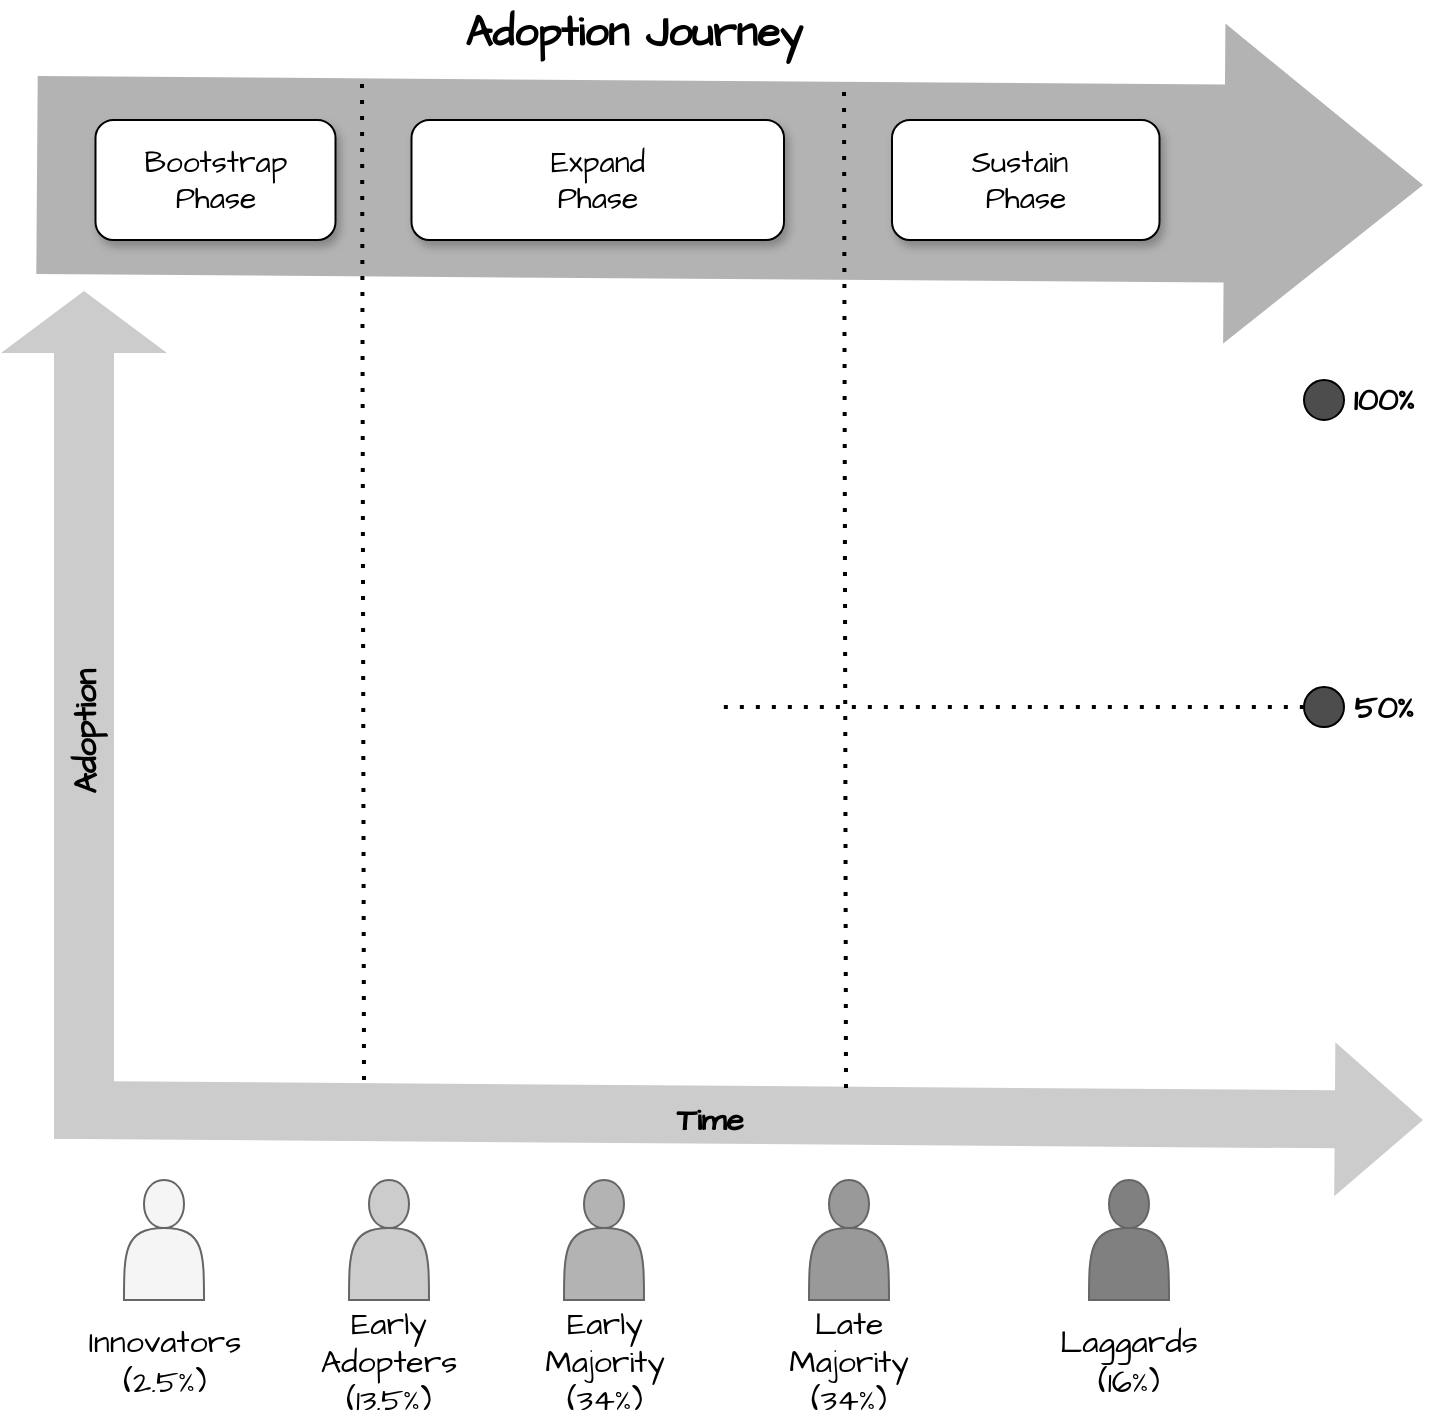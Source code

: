 <mxfile version="24.7.6" pages="12">
  <diagram id="b9yYEWysdcqQG_aisuCg" name="Fig-01-Diffusion-of-innovations">
    <mxGraphModel grid="1" page="1" gridSize="10" guides="1" tooltips="1" connect="1" arrows="1" fold="1" pageScale="1" pageWidth="850" pageHeight="1100" math="0" shadow="0">
      <root>
        <mxCell id="0" />
        <mxCell id="1" parent="0" />
        <mxCell id="jx8ZQmtb2vMWVgK-obfz-1" value="" style="shape=flexArrow;endArrow=classic;html=1;rounded=0;hachureGap=4;fontFamily=Architects Daughter;fontSource=https%3A%2F%2Ffonts.googleapis.com%2Fcss%3Ffamily%3DArchitects%2BDaughter;fillColor=#B3B3B3;strokeColor=none;endWidth=60;endSize=32.79;width=99;" edge="1" parent="1">
          <mxGeometry width="50" height="50" relative="1" as="geometry">
            <mxPoint x="156" y="-312.5" as="sourcePoint" />
            <mxPoint x="850" y="-307.5" as="targetPoint" />
          </mxGeometry>
        </mxCell>
        <mxCell id="MMx2jXFtC-y-w0EgQMHq-4" value="&lt;font style=&quot;font-size: 16px;&quot;&gt;Innovators&lt;/font&gt;&lt;div&gt;&lt;font style=&quot;font-size: 16px;&quot;&gt;(2.5%)&lt;/font&gt;&lt;/div&gt;" style="text;html=1;align=center;verticalAlign=middle;whiteSpace=wrap;rounded=0;fontFamily=Architects Daughter;fontSource=https%3A%2F%2Ffonts.googleapis.com%2Fcss%3Ffamily%3DArchitects%2BDaughter;" vertex="1" parent="1">
          <mxGeometry x="177.5" y="261" width="85" height="40" as="geometry" />
        </mxCell>
        <mxCell id="MMx2jXFtC-y-w0EgQMHq-5" value="" style="shape=actor;whiteSpace=wrap;html=1;hachureGap=4;fontFamily=Architects Daughter;fontSource=https%3A%2F%2Ffonts.googleapis.com%2Fcss%3Ffamily%3DArchitects%2BDaughter;fillColor=#f5f5f5;fontColor=#333333;strokeColor=#666666;" vertex="1" parent="1">
          <mxGeometry x="200" y="190" width="40" height="60" as="geometry" />
        </mxCell>
        <mxCell id="XWNJpR2aDFZml5arXf1f-1" value="&#xa;" style="shape=image;verticalLabelPosition=bottom;labelBackgroundColor=default;verticalAlign=top;aspect=fixed;imageAspect=0;image=https://upload.wikimedia.org/wikipedia/commons/thumb/1/11/Diffusion_of_ideas.svg/1200px-Diffusion_of_ideas.svg.png;shadow=0;clipPath=inset(3.33% 8.33% 14.44% 0%);" vertex="1" parent="1">
          <mxGeometry x="180" y="-255" width="620" height="417.091" as="geometry" />
        </mxCell>
        <mxCell id="XWNJpR2aDFZml5arXf1f-2" value="&lt;font style=&quot;font-size: 16px;&quot;&gt;Early Adopters&lt;/font&gt;&lt;div&gt;&lt;font style=&quot;font-size: 16px;&quot;&gt;(13.5%)&lt;/font&gt;&lt;/div&gt;" style="text;html=1;align=center;verticalAlign=middle;whiteSpace=wrap;rounded=0;fontFamily=Architects Daughter;fontSource=https%3A%2F%2Ffonts.googleapis.com%2Fcss%3Ffamily%3DArchitects%2BDaughter;" vertex="1" parent="1">
          <mxGeometry x="290" y="261" width="85" height="40" as="geometry" />
        </mxCell>
        <mxCell id="XWNJpR2aDFZml5arXf1f-3" value="" style="shape=actor;whiteSpace=wrap;html=1;hachureGap=4;fontFamily=Architects Daughter;fontSource=https%3A%2F%2Ffonts.googleapis.com%2Fcss%3Ffamily%3DArchitects%2BDaughter;fillColor=#CCCCCC;fontColor=#333333;strokeColor=#666666;" vertex="1" parent="1">
          <mxGeometry x="312.5" y="190" width="40" height="60" as="geometry" />
        </mxCell>
        <mxCell id="XWNJpR2aDFZml5arXf1f-4" value="&lt;font style=&quot;font-size: 16px;&quot;&gt;Early Majority&lt;/font&gt;&lt;div&gt;&lt;font style=&quot;font-size: 16px;&quot;&gt;(34%)&lt;/font&gt;&lt;/div&gt;" style="text;html=1;align=center;verticalAlign=middle;whiteSpace=wrap;rounded=0;fontFamily=Architects Daughter;fontSource=https%3A%2F%2Ffonts.googleapis.com%2Fcss%3Ffamily%3DArchitects%2BDaughter;" vertex="1" parent="1">
          <mxGeometry x="397.5" y="261" width="85" height="40" as="geometry" />
        </mxCell>
        <mxCell id="XWNJpR2aDFZml5arXf1f-5" value="" style="shape=actor;whiteSpace=wrap;html=1;hachureGap=4;fontFamily=Architects Daughter;fontSource=https%3A%2F%2Ffonts.googleapis.com%2Fcss%3Ffamily%3DArchitects%2BDaughter;fillColor=#B3B3B3;fontColor=#333333;strokeColor=#666666;" vertex="1" parent="1">
          <mxGeometry x="420" y="190" width="40" height="60" as="geometry" />
        </mxCell>
        <mxCell id="XWNJpR2aDFZml5arXf1f-6" value="&lt;font style=&quot;font-size: 16px;&quot;&gt;Late Majority&lt;/font&gt;&lt;div&gt;&lt;font style=&quot;font-size: 16px;&quot;&gt;(34%)&lt;/font&gt;&lt;/div&gt;" style="text;html=1;align=center;verticalAlign=middle;whiteSpace=wrap;rounded=0;fontFamily=Architects Daughter;fontSource=https%3A%2F%2Ffonts.googleapis.com%2Fcss%3Ffamily%3DArchitects%2BDaughter;" vertex="1" parent="1">
          <mxGeometry x="520" y="261" width="85" height="40" as="geometry" />
        </mxCell>
        <mxCell id="XWNJpR2aDFZml5arXf1f-7" value="" style="shape=actor;whiteSpace=wrap;html=1;hachureGap=4;fontFamily=Architects Daughter;fontSource=https%3A%2F%2Ffonts.googleapis.com%2Fcss%3Ffamily%3DArchitects%2BDaughter;fillColor=#999999;fontColor=#333333;strokeColor=#666666;" vertex="1" parent="1">
          <mxGeometry x="542.5" y="190" width="40" height="60" as="geometry" />
        </mxCell>
        <mxCell id="XWNJpR2aDFZml5arXf1f-8" value="&lt;font style=&quot;font-size: 16px;&quot;&gt;Laggards&lt;/font&gt;&lt;div&gt;&lt;font style=&quot;font-size: 16px;&quot;&gt;(16%)&lt;/font&gt;&lt;/div&gt;" style="text;html=1;align=center;verticalAlign=middle;whiteSpace=wrap;rounded=0;fontFamily=Architects Daughter;fontSource=https%3A%2F%2Ffonts.googleapis.com%2Fcss%3Ffamily%3DArchitects%2BDaughter;" vertex="1" parent="1">
          <mxGeometry x="660" y="261" width="85" height="40" as="geometry" />
        </mxCell>
        <mxCell id="XWNJpR2aDFZml5arXf1f-9" value="" style="shape=actor;whiteSpace=wrap;html=1;hachureGap=4;fontFamily=Architects Daughter;fontSource=https%3A%2F%2Ffonts.googleapis.com%2Fcss%3Ffamily%3DArchitects%2BDaughter;fillColor=#808080;fontColor=#333333;strokeColor=#666666;" vertex="1" parent="1">
          <mxGeometry x="682.5" y="190" width="40" height="60" as="geometry" />
        </mxCell>
        <mxCell id="XWNJpR2aDFZml5arXf1f-10" value="" style="shape=flexArrow;endArrow=classic;html=1;rounded=0;hachureGap=4;fontFamily=Architects Daughter;fontSource=https%3A%2F%2Ffonts.googleapis.com%2Fcss%3Ffamily%3DArchitects%2BDaughter;exitX=-0.006;exitY=0.983;exitDx=0;exitDy=0;exitPerimeter=0;fillColor=#CCCCCC;strokeColor=none;endWidth=47;endSize=14.37;width=29;" edge="1" parent="1" source="XWNJpR2aDFZml5arXf1f-1">
          <mxGeometry width="50" height="50" relative="1" as="geometry">
            <mxPoint x="480" y="180" as="sourcePoint" />
            <mxPoint x="850" y="160" as="targetPoint" />
          </mxGeometry>
        </mxCell>
        <mxCell id="XWNJpR2aDFZml5arXf1f-12" value="&lt;span style=&quot;font-size: 16px;&quot;&gt;&lt;b&gt;Time&lt;/b&gt;&lt;/span&gt;" style="text;html=1;align=center;verticalAlign=middle;whiteSpace=wrap;rounded=0;fontFamily=Architects Daughter;fontSource=https%3A%2F%2Ffonts.googleapis.com%2Fcss%3Ffamily%3DArchitects%2BDaughter;" vertex="1" parent="1">
          <mxGeometry x="379.25" y="144" width="227.5" height="32.09" as="geometry" />
        </mxCell>
        <mxCell id="XWNJpR2aDFZml5arXf1f-13" value="" style="shape=flexArrow;endArrow=classic;html=1;rounded=0;hachureGap=4;fontFamily=Architects Daughter;fontSource=https%3A%2F%2Ffonts.googleapis.com%2Fcss%3Ffamily%3DArchitects%2BDaughter;entryX=0;entryY=0;entryDx=0;entryDy=0;endWidth=52;endSize=9.98;width=30;fillColor=#CCCCCC;strokeColor=none;" edge="1" parent="1" target="XWNJpR2aDFZml5arXf1f-1">
          <mxGeometry width="50" height="50" relative="1" as="geometry">
            <mxPoint x="180" y="170" as="sourcePoint" />
            <mxPoint x="700" y="70" as="targetPoint" />
          </mxGeometry>
        </mxCell>
        <mxCell id="XWNJpR2aDFZml5arXf1f-14" value="&lt;span style=&quot;font-size: 16px;&quot;&gt;&lt;b&gt;Adoption&lt;/b&gt;&lt;/span&gt;" style="text;html=1;align=center;verticalAlign=middle;whiteSpace=wrap;rounded=0;fontFamily=Architects Daughter;fontSource=https%3A%2F%2Ffonts.googleapis.com%2Fcss%3Ffamily%3DArchitects%2BDaughter;rotation=-90;" vertex="1" parent="1">
          <mxGeometry x="67" y="-50" width="227.5" height="32.09" as="geometry" />
        </mxCell>
        <mxCell id="XWNJpR2aDFZml5arXf1f-15" value="" style="ellipse;whiteSpace=wrap;html=1;aspect=fixed;hachureGap=4;fontFamily=Architects Daughter;fontSource=https%3A%2F%2Ffonts.googleapis.com%2Fcss%3Ffamily%3DArchitects%2BDaughter;fillColor=#4D4D4D;" vertex="1" parent="1">
          <mxGeometry x="790" y="-210" width="20" height="20" as="geometry" />
        </mxCell>
        <mxCell id="XWNJpR2aDFZml5arXf1f-16" value="" style="ellipse;whiteSpace=wrap;html=1;aspect=fixed;hachureGap=4;fontFamily=Architects Daughter;fontSource=https%3A%2F%2Ffonts.googleapis.com%2Fcss%3Ffamily%3DArchitects%2BDaughter;fillColor=#4D4D4D;" vertex="1" parent="1">
          <mxGeometry x="790" y="-56.45" width="20" height="20" as="geometry" />
        </mxCell>
        <mxCell id="XWNJpR2aDFZml5arXf1f-17" value="&lt;span style=&quot;font-size: 16px;&quot;&gt;50%&lt;/span&gt;" style="text;html=1;align=center;verticalAlign=middle;whiteSpace=wrap;rounded=0;fontFamily=Architects Daughter;fontSource=https%3A%2F%2Ffonts.googleapis.com%2Fcss%3Ffamily%3DArchitects%2BDaughter;fontStyle=1" vertex="1" parent="1">
          <mxGeometry x="800" y="-66.45" width="60" height="40" as="geometry" />
        </mxCell>
        <mxCell id="XWNJpR2aDFZml5arXf1f-18" value="&lt;span style=&quot;font-size: 16px;&quot;&gt;100%&lt;/span&gt;" style="text;html=1;align=center;verticalAlign=middle;whiteSpace=wrap;rounded=0;fontFamily=Architects Daughter;fontSource=https%3A%2F%2Ffonts.googleapis.com%2Fcss%3Ffamily%3DArchitects%2BDaughter;fontStyle=1" vertex="1" parent="1">
          <mxGeometry x="800" y="-220" width="60" height="40" as="geometry" />
        </mxCell>
        <mxCell id="XWNJpR2aDFZml5arXf1f-19" value="" style="endArrow=none;dashed=1;html=1;dashPattern=1 3;strokeWidth=2;rounded=0;hachureGap=4;fontFamily=Architects Daughter;fontSource=https%3A%2F%2Ffonts.googleapis.com%2Fcss%3Ffamily%3DArchitects%2BDaughter;exitX=0.516;exitY=0.5;exitDx=0;exitDy=0;exitPerimeter=0;entryX=0;entryY=0.5;entryDx=0;entryDy=0;" edge="1" parent="1" source="XWNJpR2aDFZml5arXf1f-1" target="XWNJpR2aDFZml5arXf1f-16">
          <mxGeometry width="50" height="50" relative="1" as="geometry">
            <mxPoint x="630" y="140" as="sourcePoint" />
            <mxPoint x="680" y="90" as="targetPoint" />
          </mxGeometry>
        </mxCell>
        <mxCell id="wj99LOiSdnngl1VaS35b-1" value="" style="endArrow=none;dashed=1;html=1;dashPattern=1 3;strokeWidth=2;rounded=0;hachureGap=4;fontFamily=Architects Daughter;fontSource=https%3A%2F%2Ffonts.googleapis.com%2Fcss%3Ffamily%3DArchitects%2BDaughter;" edge="1" parent="1">
          <mxGeometry width="50" height="50" relative="1" as="geometry">
            <mxPoint x="320" y="140" as="sourcePoint" />
            <mxPoint x="319" y="-360" as="targetPoint" />
          </mxGeometry>
        </mxCell>
        <mxCell id="wj99LOiSdnngl1VaS35b-2" value="" style="endArrow=none;dashed=1;html=1;dashPattern=1 3;strokeWidth=2;rounded=0;hachureGap=4;fontFamily=Architects Daughter;fontSource=https%3A%2F%2Ffonts.googleapis.com%2Fcss%3Ffamily%3DArchitects%2BDaughter;" edge="1" parent="1">
          <mxGeometry width="50" height="50" relative="1" as="geometry">
            <mxPoint x="561" y="144" as="sourcePoint" />
            <mxPoint x="560" y="-360" as="targetPoint" />
          </mxGeometry>
        </mxCell>
        <mxCell id="wj99LOiSdnngl1VaS35b-3" value="Bootstrap&lt;div&gt;Phase&lt;/div&gt;" style="rounded=1;whiteSpace=wrap;html=1;hachureGap=4;fontFamily=Architects Daughter;fontSource=https%3A%2F%2Ffonts.googleapis.com%2Fcss%3Ffamily%3DArchitects%2BDaughter;fontSize=15;shadow=1;" vertex="1" parent="1">
          <mxGeometry x="185.75" y="-340" width="120" height="60" as="geometry" />
        </mxCell>
        <mxCell id="wj99LOiSdnngl1VaS35b-4" value="Expand&lt;div&gt;Phase&lt;/div&gt;" style="rounded=1;whiteSpace=wrap;html=1;hachureGap=4;fontFamily=Architects Daughter;fontSource=https%3A%2F%2Ffonts.googleapis.com%2Fcss%3Ffamily%3DArchitects%2BDaughter;fontSize=15;shadow=1;" vertex="1" parent="1">
          <mxGeometry x="343.75" y="-340" width="186.25" height="60" as="geometry" />
        </mxCell>
        <mxCell id="wj99LOiSdnngl1VaS35b-5" value="Sustain&amp;nbsp;&lt;div&gt;Phase&lt;/div&gt;" style="rounded=1;whiteSpace=wrap;html=1;hachureGap=4;fontFamily=Architects Daughter;fontSource=https%3A%2F%2Ffonts.googleapis.com%2Fcss%3Ffamily%3DArchitects%2BDaughter;fontSize=15;shadow=1;" vertex="1" parent="1">
          <mxGeometry x="584" y="-340" width="133.75" height="60" as="geometry" />
        </mxCell>
        <mxCell id="jx8ZQmtb2vMWVgK-obfz-2" value="&lt;span style=&quot;font-size: 21px;&quot;&gt;&lt;b style=&quot;font-size: 21px;&quot;&gt;Adoption Journey&lt;/b&gt;&lt;/span&gt;" style="text;html=1;align=center;verticalAlign=middle;whiteSpace=wrap;rounded=0;fontFamily=Architects Daughter;fontSource=https%3A%2F%2Ffonts.googleapis.com%2Fcss%3Ffamily%3DArchitects%2BDaughter;rotation=0;fontSize=21;" vertex="1" parent="1">
          <mxGeometry x="160" y="-400" width="590" height="32.09" as="geometry" />
        </mxCell>
      </root>
    </mxGraphModel>
  </diagram>
  <diagram id="cCFuGPUT0MPXWPBAT_bf" name="Fig-02-Planning-phase-structure">
    <mxGraphModel grid="1" page="1" gridSize="10" guides="1" tooltips="1" connect="1" arrows="1" fold="1" pageScale="1" pageWidth="850" pageHeight="1100" math="0" shadow="0">
      <root>
        <mxCell id="0" />
        <mxCell id="1" parent="0" />
        <mxCell id="X17Xcw_A-Ba505mCwgnz-15" value="" style="shape=trapezoid;perimeter=trapezoidPerimeter;whiteSpace=wrap;html=1;fixedSize=1;rotation=90;size=165;fillColor=#f5f5f5;fontColor=#333333;strokeColor=none;" vertex="1" parent="1">
          <mxGeometry x="582.5" y="54" width="400" height="450" as="geometry" />
        </mxCell>
        <mxCell id="X17Xcw_A-Ba505mCwgnz-14" value="" style="shape=trapezoid;perimeter=trapezoidPerimeter;whiteSpace=wrap;html=1;fixedSize=1;rotation=-90;size=165;fillColor=#f5f5f5;fontColor=#333333;strokeColor=none;" vertex="1" parent="1">
          <mxGeometry x="135" y="55" width="400" height="450" as="geometry" />
        </mxCell>
        <mxCell id="4gDaTbvbiBpTvKYkzxVK-1" value="" style="shape=flexArrow;endArrow=classic;html=1;rounded=0;hachureGap=4;fontFamily=Architects Daughter;fontSource=https%3A%2F%2Ffonts.googleapis.com%2Fcss%3Ffamily%3DArchitects%2BDaughter;endWidth=58;endSize=20;width=40;fillColor=#B3B3B3;exitX=0.5;exitY=0;exitDx=0;exitDy=0;strokeColor=none;" edge="1" parent="1" source="X17Xcw_A-Ba505mCwgnz-14">
          <mxGeometry width="50" height="50" relative="1" as="geometry">
            <mxPoint x="180" y="280" as="sourcePoint" />
            <mxPoint x="1120" y="280" as="targetPoint" />
          </mxGeometry>
        </mxCell>
        <mxCell id="4gDaTbvbiBpTvKYkzxVK-4" value="" style="ellipse;whiteSpace=wrap;html=1;aspect=fixed;" vertex="1" parent="1">
          <mxGeometry x="130" y="240" width="80" height="80" as="geometry" />
        </mxCell>
        <mxCell id="X17Xcw_A-Ba505mCwgnz-1" value="&lt;span style=&quot;font-size: 16px;&quot;&gt;Kickoff&lt;/span&gt;" style="text;html=1;align=center;verticalAlign=middle;whiteSpace=wrap;rounded=0;fontFamily=Architects Daughter;fontSource=https%3A%2F%2Ffonts.googleapis.com%2Fcss%3Ffamily%3DArchitects%2BDaughter;" vertex="1" parent="1">
          <mxGeometry x="127.5" y="260" width="85" height="40" as="geometry" />
        </mxCell>
        <mxCell id="X17Xcw_A-Ba505mCwgnz-3" value="" style="ellipse;whiteSpace=wrap;html=1;" vertex="1" parent="1">
          <mxGeometry x="250" y="239" width="120" height="80" as="geometry" />
        </mxCell>
        <mxCell id="X17Xcw_A-Ba505mCwgnz-4" value="&lt;span style=&quot;font-size: 16px;&quot;&gt;Inception&lt;/span&gt;" style="text;html=1;align=center;verticalAlign=middle;whiteSpace=wrap;rounded=0;fontFamily=Architects Daughter;fontSource=https%3A%2F%2Ffonts.googleapis.com%2Fcss%3Ffamily%3DArchitects%2BDaughter;" vertex="1" parent="1">
          <mxGeometry x="267.5" y="260" width="85" height="40" as="geometry" />
        </mxCell>
        <mxCell id="X17Xcw_A-Ba505mCwgnz-5" value="" style="ellipse;whiteSpace=wrap;html=1;" vertex="1" parent="1">
          <mxGeometry x="391" y="240" width="120" height="80" as="geometry" />
        </mxCell>
        <mxCell id="X17Xcw_A-Ba505mCwgnz-6" value="&lt;span style=&quot;font-size: 16px;&quot;&gt;Envisioning&lt;/span&gt;" style="text;html=1;align=center;verticalAlign=middle;whiteSpace=wrap;rounded=0;fontFamily=Architects Daughter;fontSource=https%3A%2F%2Ffonts.googleapis.com%2Fcss%3Ffamily%3DArchitects%2BDaughter;" vertex="1" parent="1">
          <mxGeometry x="408.5" y="260" width="85" height="40" as="geometry" />
        </mxCell>
        <mxCell id="X17Xcw_A-Ba505mCwgnz-7" value="" style="ellipse;whiteSpace=wrap;html=1;" vertex="1" parent="1">
          <mxGeometry x="600" y="240" width="120" height="80" as="geometry" />
        </mxCell>
        <mxCell id="X17Xcw_A-Ba505mCwgnz-8" value="" style="ellipse;whiteSpace=wrap;html=1;" vertex="1" parent="1">
          <mxGeometry x="740" y="240" width="120" height="80" as="geometry" />
        </mxCell>
        <mxCell id="X17Xcw_A-Ba505mCwgnz-9" value="" style="ellipse;whiteSpace=wrap;html=1;" vertex="1" parent="1">
          <mxGeometry x="880" y="240" width="120" height="80" as="geometry" />
        </mxCell>
        <mxCell id="X17Xcw_A-Ba505mCwgnz-10" value="&lt;span style=&quot;font-size: 16px;&quot;&gt;Operating model definition&lt;/span&gt;" style="text;html=1;align=center;verticalAlign=middle;whiteSpace=wrap;rounded=0;fontFamily=Architects Daughter;fontSource=https%3A%2F%2Ffonts.googleapis.com%2Fcss%3Ffamily%3DArchitects%2BDaughter;" vertex="1" parent="1">
          <mxGeometry x="617.5" y="259" width="85" height="40" as="geometry" />
        </mxCell>
        <mxCell id="X17Xcw_A-Ba505mCwgnz-11" value="&lt;span style=&quot;font-size: 16px;&quot;&gt;Key&amp;nbsp; activities identification&lt;/span&gt;" style="text;html=1;align=center;verticalAlign=middle;whiteSpace=wrap;rounded=0;fontFamily=Architects Daughter;fontSource=https%3A%2F%2Ffonts.googleapis.com%2Fcss%3Ffamily%3DArchitects%2BDaughter;" vertex="1" parent="1">
          <mxGeometry x="757.5" y="260" width="85" height="40" as="geometry" />
        </mxCell>
        <mxCell id="X17Xcw_A-Ba505mCwgnz-12" value="&lt;span style=&quot;font-size: 16px;&quot;&gt;Key&amp;nbsp; activities estimation&lt;/span&gt;" style="text;html=1;align=center;verticalAlign=middle;whiteSpace=wrap;rounded=0;fontFamily=Architects Daughter;fontSource=https%3A%2F%2Ffonts.googleapis.com%2Fcss%3Ffamily%3DArchitects%2BDaughter;" vertex="1" parent="1">
          <mxGeometry x="897.5" y="259" width="85" height="40" as="geometry" />
        </mxCell>
        <mxCell id="X17Xcw_A-Ba505mCwgnz-16" value="&lt;font style=&quot;font-size: 30px;&quot;&gt;Synthesis&lt;/font&gt;" style="text;html=1;align=center;verticalAlign=middle;whiteSpace=wrap;rounded=0;fontFamily=Architects Daughter;fontStyle=1" vertex="1" parent="1">
          <mxGeometry x="617.5" y="330" width="160" height="70" as="geometry" />
        </mxCell>
        <mxCell id="X17Xcw_A-Ba505mCwgnz-18" value="&lt;font style=&quot;font-size: 30px;&quot;&gt;Analysis&lt;/font&gt;" style="text;html=1;align=center;verticalAlign=middle;whiteSpace=wrap;rounded=0;fontFamily=Architects Daughter;fontStyle=1" vertex="1" parent="1">
          <mxGeometry x="352.5" y="330" width="160" height="70" as="geometry" />
        </mxCell>
        <mxCell id="X17Xcw_A-Ba505mCwgnz-20" value="" style="endArrow=classic;html=1;rounded=0;exitX=0.6;exitY=0;exitDx=0;exitDy=0;exitPerimeter=0;strokeWidth=5;strokeColor=#999999;entryX=0;entryY=0.5;entryDx=0;entryDy=0;" edge="1" parent="1" source="X17Xcw_A-Ba505mCwgnz-14" target="u0iGI8qvjCWLrsT7uTKq-18">
          <mxGeometry width="50" height="50" relative="1" as="geometry">
            <mxPoint x="610" y="410" as="sourcePoint" />
            <mxPoint x="560" y="80" as="targetPoint" />
          </mxGeometry>
        </mxCell>
        <mxCell id="X17Xcw_A-Ba505mCwgnz-21" value="" style="endArrow=classic;html=1;rounded=0;strokeWidth=5;strokeColor=#999999;entryX=0.41;entryY=0.001;entryDx=0;entryDy=0;entryPerimeter=0;exitX=1;exitY=0.5;exitDx=0;exitDy=0;" edge="1" parent="1" source="u0iGI8qvjCWLrsT7uTKq-18" target="X17Xcw_A-Ba505mCwgnz-15">
          <mxGeometry width="50" height="50" relative="1" as="geometry">
            <mxPoint x="560" y="80" as="sourcePoint" />
            <mxPoint x="570" y="90" as="targetPoint" />
          </mxGeometry>
        </mxCell>
        <mxCell id="X17Xcw_A-Ba505mCwgnz-22" value="" style="endArrow=classic;html=1;rounded=0;exitX=0.408;exitY=0;exitDx=0;exitDy=0;exitPerimeter=0;strokeWidth=5;strokeColor=#999999;" edge="1" parent="1" source="X17Xcw_A-Ba505mCwgnz-14">
          <mxGeometry width="50" height="50" relative="1" as="geometry">
            <mxPoint x="120" y="250" as="sourcePoint" />
            <mxPoint x="560" y="480" as="targetPoint" />
          </mxGeometry>
        </mxCell>
        <mxCell id="X17Xcw_A-Ba505mCwgnz-23" value="" style="endArrow=classic;html=1;rounded=0;exitX=0.995;exitY=0.981;exitDx=0;exitDy=0;exitPerimeter=0;strokeWidth=5;strokeColor=#999999;entryX=0.598;entryY=-0.008;entryDx=0;entryDy=0;entryPerimeter=0;" edge="1" parent="1" source="X17Xcw_A-Ba505mCwgnz-15" target="X17Xcw_A-Ba505mCwgnz-15">
          <mxGeometry width="50" height="50" relative="1" as="geometry">
            <mxPoint x="120" y="327" as="sourcePoint" />
            <mxPoint x="570" y="490" as="targetPoint" />
          </mxGeometry>
        </mxCell>
        <mxCell id="u0iGI8qvjCWLrsT7uTKq-1" value="" style="shape=actor;whiteSpace=wrap;html=1;hachureGap=4;fontFamily=Architects Daughter;fontSource=https%3A%2F%2Ffonts.googleapis.com%2Fcss%3Ffamily%3DArchitects%2BDaughter;fillColor=#f5f5f5;fontColor=#333333;strokeColor=#666666;" vertex="1" parent="1">
          <mxGeometry x="40" y="338" width="40" height="60" as="geometry" />
        </mxCell>
        <mxCell id="u0iGI8qvjCWLrsT7uTKq-2" value="" style="shape=actor;whiteSpace=wrap;html=1;hachureGap=4;fontFamily=Architects Daughter;fontSource=https%3A%2F%2Ffonts.googleapis.com%2Fcss%3Ffamily%3DArchitects%2BDaughter;fillColor=#CCCCCC;fontColor=#333333;strokeColor=#666666;" vertex="1" parent="1">
          <mxGeometry x="40" y="249" width="40" height="60" as="geometry" />
        </mxCell>
        <mxCell id="u0iGI8qvjCWLrsT7uTKq-4" value="" style="shape=actor;whiteSpace=wrap;html=1;hachureGap=4;fontFamily=Architects Daughter;fontSource=https%3A%2F%2Ffonts.googleapis.com%2Fcss%3Ffamily%3DArchitects%2BDaughter;fillColor=#f5f5f5;fontColor=#333333;strokeColor=#666666;" vertex="1" parent="1">
          <mxGeometry x="40" y="158" width="40" height="60" as="geometry" />
        </mxCell>
        <mxCell id="u0iGI8qvjCWLrsT7uTKq-5" value="&lt;font style=&quot;font-size: 25px;&quot;&gt;Divergent&amp;nbsp;&lt;/font&gt;&lt;span style=&quot;font-size: 25px; background-color: initial;&quot;&gt;Thinking&lt;/span&gt;" style="text;html=1;align=center;verticalAlign=middle;whiteSpace=wrap;rounded=0;fontFamily=Architects Daughter;rotation=-19;" vertex="1" parent="1">
          <mxGeometry x="190" y="80" width="277.5" height="70" as="geometry" />
        </mxCell>
        <mxCell id="u0iGI8qvjCWLrsT7uTKq-6" value="&lt;font style=&quot;font-size: 25px;&quot;&gt;Convergent Thinking&lt;/font&gt;" style="text;html=1;align=center;verticalAlign=middle;whiteSpace=wrap;rounded=0;fontFamily=Architects Daughter;rotation=20;" vertex="1" parent="1">
          <mxGeometry x="661.25" y="88" width="277.5" height="70" as="geometry" />
        </mxCell>
        <mxCell id="u0iGI8qvjCWLrsT7uTKq-7" value="&lt;span style=&quot;font-size: 19px;&quot;&gt;Main Sponsor&lt;/span&gt;" style="text;html=1;align=right;verticalAlign=middle;whiteSpace=wrap;rounded=0;fontFamily=Architects Daughter;fontSource=https%3A%2F%2Ffonts.googleapis.com%2Fcss%3Ffamily%3DArchitects%2BDaughter;fontSize=19;" vertex="1" parent="1">
          <mxGeometry x="-60" y="269" width="85" height="40" as="geometry" />
        </mxCell>
        <mxCell id="u0iGI8qvjCWLrsT7uTKq-8" value="" style="endArrow=none;html=1;rounded=0;strokeWidth=5;strokeColor=#4D4D4D;dashed=1;" edge="1" parent="1" source="u0iGI8qvjCWLrsT7uTKq-18">
          <mxGeometry width="50" height="50" relative="1" as="geometry">
            <mxPoint x="560" y="480" as="sourcePoint" />
            <mxPoint x="560" y="80" as="targetPoint" />
          </mxGeometry>
        </mxCell>
        <mxCell id="u0iGI8qvjCWLrsT7uTKq-9" value="Key explore phase stockholders" style="text;html=1;align=right;verticalAlign=middle;whiteSpace=wrap;rounded=0;fontFamily=Architects Daughter;fontSource=https%3A%2F%2Ffonts.googleapis.com%2Fcss%3Ffamily%3DArchitects%2BDaughter;fontSize=19;" vertex="1" parent="1">
          <mxGeometry x="-60" y="358" width="85" height="40" as="geometry" />
        </mxCell>
        <mxCell id="u0iGI8qvjCWLrsT7uTKq-10" value="&lt;span style=&quot;font-size: 19px;&quot;&gt;Key business users&lt;/span&gt;" style="text;html=1;align=right;verticalAlign=middle;whiteSpace=wrap;rounded=0;fontFamily=Architects Daughter;fontSource=https%3A%2F%2Ffonts.googleapis.com%2Fcss%3Ffamily%3DArchitects%2BDaughter;fontSize=19;" vertex="1" parent="1">
          <mxGeometry x="-60" y="178" width="85" height="40" as="geometry" />
        </mxCell>
        <mxCell id="u0iGI8qvjCWLrsT7uTKq-11" value="&lt;font style=&quot;font-size: 30px;&quot;&gt;Go&lt;/font&gt;&lt;div&gt;&lt;font style=&quot;font-size: 30px;&quot;&gt;No-Go&lt;/font&gt;&lt;/div&gt;" style="text;html=1;align=center;verticalAlign=middle;whiteSpace=wrap;rounded=0;fontFamily=Architects Daughter;fontStyle=1" vertex="1" parent="1">
          <mxGeometry x="1050" y="245" width="160" height="70" as="geometry" />
        </mxCell>
        <mxCell id="u0iGI8qvjCWLrsT7uTKq-12" value="" style="shape=actor;whiteSpace=wrap;html=1;hachureGap=4;fontFamily=Architects Daughter;fontSource=https%3A%2F%2Ffonts.googleapis.com%2Fcss%3Ffamily%3DArchitects%2BDaughter;fillColor=#f5f5f5;fontColor=#333333;strokeColor=#666666;" vertex="1" parent="1">
          <mxGeometry x="40" y="440" width="40" height="60" as="geometry" />
        </mxCell>
        <mxCell id="u0iGI8qvjCWLrsT7uTKq-13" value="Subject&lt;div&gt;Matter&lt;/div&gt;&lt;div&gt;Expert&lt;/div&gt;" style="text;html=1;align=right;verticalAlign=middle;whiteSpace=wrap;rounded=0;fontFamily=Architects Daughter;fontSource=https%3A%2F%2Ffonts.googleapis.com%2Fcss%3Ffamily%3DArchitects%2BDaughter;fontSize=19;" vertex="1" parent="1">
          <mxGeometry x="-116.25" y="430" width="142.5" height="100" as="geometry" />
        </mxCell>
        <mxCell id="u0iGI8qvjCWLrsT7uTKq-16" value="" style="shape=actor;whiteSpace=wrap;html=1;hachureGap=4;fontFamily=Architects Daughter;fontSource=https%3A%2F%2Ffonts.googleapis.com%2Fcss%3Ffamily%3DArchitects%2BDaughter;fillColor=#f5f5f5;fontColor=#333333;strokeColor=#666666;" vertex="1" parent="1">
          <mxGeometry x="41.25" y="60" width="40" height="60" as="geometry" />
        </mxCell>
        <mxCell id="u0iGI8qvjCWLrsT7uTKq-17" value="Senior leaders above the sponsor" style="text;html=1;align=right;verticalAlign=middle;whiteSpace=wrap;rounded=0;fontFamily=Architects Daughter;fontSource=https%3A%2F%2Ffonts.googleapis.com%2Fcss%3Ffamily%3DArchitects%2BDaughter;fontSize=19;" vertex="1" parent="1">
          <mxGeometry x="-116.25" y="40" width="142.5" height="100" as="geometry" />
        </mxCell>
        <mxCell id="u0iGI8qvjCWLrsT7uTKq-19" value="" style="endArrow=none;html=1;rounded=0;strokeWidth=5;strokeColor=#4D4D4D;dashed=1;" edge="1" parent="1" target="u0iGI8qvjCWLrsT7uTKq-18">
          <mxGeometry width="50" height="50" relative="1" as="geometry">
            <mxPoint x="560" y="480" as="sourcePoint" />
            <mxPoint x="560" y="80" as="targetPoint" />
          </mxGeometry>
        </mxCell>
        <mxCell id="u0iGI8qvjCWLrsT7uTKq-18" value="" style="ellipse;whiteSpace=wrap;html=1;aspect=fixed;fillColor=#4D4D4D;strokeColor=none;" vertex="1" parent="1">
          <mxGeometry x="550" y="80" width="20" height="20" as="geometry" />
        </mxCell>
        <mxCell id="u0iGI8qvjCWLrsT7uTKq-21" value="Check&amp;nbsp;&lt;div&gt;point&lt;/div&gt;" style="text;html=1;align=center;verticalAlign=middle;whiteSpace=wrap;rounded=0;fontFamily=Architects Daughter;fontSource=https%3A%2F%2Ffonts.googleapis.com%2Fcss%3Ffamily%3DArchitects%2BDaughter;fontSize=19;" vertex="1" parent="1">
          <mxGeometry x="505" y="22" width="110" height="58" as="geometry" />
        </mxCell>
      </root>
    </mxGraphModel>
  </diagram>
  <diagram id="z1YcmXAdCenugP9OUJUo" name="Fig-03-Vision-board">
    <mxGraphModel grid="1" page="1" gridSize="10" guides="1" tooltips="1" connect="1" arrows="1" fold="1" pageScale="1" pageWidth="850" pageHeight="1100" math="0" shadow="0">
      <root>
        <mxCell id="0" />
        <mxCell id="1" parent="0" />
        <mxCell id="K0XQ6lTv8p_37EOdw423-2" value="" style="rounded=0;whiteSpace=wrap;html=1;" vertex="1" parent="1">
          <mxGeometry x="40" y="80" width="1120" height="520" as="geometry" />
        </mxCell>
        <mxCell id="K0XQ6lTv8p_37EOdw423-4" value="" style="rounded=0;whiteSpace=wrap;html=1;" vertex="1" parent="1">
          <mxGeometry x="40" y="80" width="1120" height="120" as="geometry" />
        </mxCell>
        <mxCell id="K0XQ6lTv8p_37EOdw423-7" value="" style="rounded=0;whiteSpace=wrap;html=1;fillColor=#E6E6E6;" vertex="1" parent="1">
          <mxGeometry x="40" y="80" width="280" height="120" as="geometry" />
        </mxCell>
        <mxCell id="K0XQ6lTv8p_37EOdw423-8" value="" style="shape=mxgraph.signs.healthcare.eye;html=1;pointerEvents=1;fillColor=#000000;strokeColor=none;verticalLabelPosition=bottom;verticalAlign=top;align=center;" vertex="1" parent="1">
          <mxGeometry x="70" y="113.75" width="80" height="47.5" as="geometry" />
        </mxCell>
        <mxCell id="K0XQ6lTv8p_37EOdw423-9" value="&lt;font style=&quot;font-size: 41px;&quot;&gt;Vision&lt;/font&gt;" style="text;html=1;align=center;verticalAlign=middle;whiteSpace=wrap;rounded=0;fontFamily=Architects Daughter;" vertex="1" parent="1">
          <mxGeometry x="160" y="120" width="120" height="35" as="geometry" />
        </mxCell>
        <mxCell id="K0XQ6lTv8p_37EOdw423-10" value="" style="rounded=0;whiteSpace=wrap;html=1;" vertex="1" parent="1">
          <mxGeometry x="40" y="200" width="280" height="400" as="geometry" />
        </mxCell>
        <mxCell id="K0XQ6lTv8p_37EOdw423-11" value="" style="rounded=0;whiteSpace=wrap;html=1;" vertex="1" parent="1">
          <mxGeometry x="320" y="200" width="280" height="400" as="geometry" />
        </mxCell>
        <mxCell id="K0XQ6lTv8p_37EOdw423-12" value="" style="rounded=0;whiteSpace=wrap;html=1;" vertex="1" parent="1">
          <mxGeometry x="600" y="200" width="280" height="400" as="geometry" />
        </mxCell>
        <mxCell id="K0XQ6lTv8p_37EOdw423-13" value="" style="rounded=0;whiteSpace=wrap;html=1;" vertex="1" parent="1">
          <mxGeometry x="880" y="200" width="280" height="400" as="geometry" />
        </mxCell>
        <mxCell id="K0XQ6lTv8p_37EOdw423-15" value="&lt;font style=&quot;font-size: 38px;&quot;&gt;Problems&lt;/font&gt;" style="text;html=1;align=center;verticalAlign=middle;whiteSpace=wrap;rounded=0;fontFamily=Architects Daughter;" vertex="1" parent="1">
          <mxGeometry x="400" y="230" width="120" height="35" as="geometry" />
        </mxCell>
        <mxCell id="K0XQ6lTv8p_37EOdw423-16" value="&lt;font style=&quot;font-size: 38px;&quot;&gt;Needs&lt;/font&gt;" style="text;html=1;align=center;verticalAlign=middle;whiteSpace=wrap;rounded=0;fontFamily=Architects Daughter;" vertex="1" parent="1">
          <mxGeometry x="680" y="230" width="120" height="35" as="geometry" />
        </mxCell>
        <mxCell id="K0XQ6lTv8p_37EOdw423-17" value="&lt;font style=&quot;font-size: 38px;&quot;&gt;Goals&lt;/font&gt;" style="text;html=1;align=center;verticalAlign=middle;whiteSpace=wrap;rounded=0;fontFamily=Architects Daughter;" vertex="1" parent="1">
          <mxGeometry x="960" y="230" width="120" height="35" as="geometry" />
        </mxCell>
        <mxCell id="K0XQ6lTv8p_37EOdw423-21" value="&lt;span style=&quot;font-size: 38px; background-color: initial;&quot;&gt;Scope&lt;/span&gt;" style="text;html=1;align=center;verticalAlign=middle;whiteSpace=wrap;rounded=0;fontFamily=Architects Daughter;" vertex="1" parent="1">
          <mxGeometry x="50" y="230" width="260" height="35" as="geometry" />
        </mxCell>
        <mxCell id="K0XQ6lTv8p_37EOdw423-23" value="&lt;font face=&quot;Architects Daughter&quot;&gt;&lt;span style=&quot;font-size: 25px;&quot;&gt;an ambitious and inspiring vision for what the adoption of the new paradigm aims to achieve in the long term&lt;/span&gt;&lt;/font&gt;" style="text;html=1;align=left;verticalAlign=middle;whiteSpace=wrap;rounded=0;fontColor=#4D4D4D;" vertex="1" parent="1">
          <mxGeometry x="340" y="92.5" width="800" height="97.5" as="geometry" />
        </mxCell>
        <mxCell id="K0XQ6lTv8p_37EOdw423-29" value="&lt;font face=&quot;Architects Daughter&quot;&gt;&lt;span style=&quot;font-size: 25px;&quot;&gt;Who will be involved in the adoption of the new paradigm?&lt;/span&gt;&lt;/font&gt;" style="text;html=1;align=center;verticalAlign=top;whiteSpace=wrap;rounded=0;fontColor=#4D4D4D;" vertex="1" parent="1">
          <mxGeometry x="65" y="289" width="230" height="190" as="geometry" />
        </mxCell>
        <mxCell id="K0XQ6lTv8p_37EOdw423-30" value="" style="shape=image;verticalLabelPosition=bottom;labelBackgroundColor=default;verticalAlign=top;aspect=fixed;imageAspect=0;image=https://cdn-icons-png.freepik.com/512/702/702980.png;" vertex="1" parent="1">
          <mxGeometry x="1000" y="520" width="70" height="70" as="geometry" />
        </mxCell>
        <mxCell id="K0XQ6lTv8p_37EOdw423-31" value="" style="shape=image;verticalLabelPosition=bottom;labelBackgroundColor=default;verticalAlign=top;aspect=fixed;imageAspect=0;image=https://static.thenounproject.com/png/1446467-200.png;" vertex="1" parent="1">
          <mxGeometry x="410" y="500" width="100" height="100" as="geometry" />
        </mxCell>
        <mxCell id="K0XQ6lTv8p_37EOdw423-33" value="" style="shape=image;verticalLabelPosition=bottom;labelBackgroundColor=default;verticalAlign=top;aspect=fixed;imageAspect=0;image=https://cdn.icon-icons.com/icons2/2941/PNG/512/heart_icon_183734.png;" vertex="1" parent="1">
          <mxGeometry x="700" y="514" width="72" height="72" as="geometry" />
        </mxCell>
        <mxCell id="K0XQ6lTv8p_37EOdw423-34" value="" style="shape=image;verticalLabelPosition=bottom;labelBackgroundColor=default;verticalAlign=top;aspect=fixed;imageAspect=0;image=https://icons.veryicon.com/png/o/miscellaneous/forestry-in-yiliang/group-people.png;" vertex="1" parent="1">
          <mxGeometry x="150" y="511" width="75" height="75" as="geometry" />
        </mxCell>
        <mxCell id="K0XQ6lTv8p_37EOdw423-36" value="&lt;div&gt;&lt;span style=&quot;font-size: 25px; font-family: &amp;quot;Architects Daughter&amp;quot;; background-color: initial;&quot;&gt;What problems do we currently have regarding data management?&lt;/span&gt;&lt;br&gt;&lt;/div&gt;" style="text;html=1;align=center;verticalAlign=top;whiteSpace=wrap;rounded=0;fontColor=#4D4D4D;" vertex="1" parent="1">
          <mxGeometry x="345" y="289" width="230" height="190" as="geometry" />
        </mxCell>
        <mxCell id="K0XQ6lTv8p_37EOdw423-37" value="&lt;font face=&quot;Architects Daughter&quot;&gt;&lt;span style=&quot;font-size: 25px;&quot;&gt;What do we need to effectively support the business strategy through data management?&lt;/span&gt;&lt;/font&gt;" style="text;html=1;align=center;verticalAlign=top;whiteSpace=wrap;rounded=0;fontColor=#4D4D4D;" vertex="1" parent="1">
          <mxGeometry x="621" y="289" width="230" height="190" as="geometry" />
        </mxCell>
        <mxCell id="K0XQ6lTv8p_37EOdw423-38" value="&lt;font face=&quot;Architects Daughter&quot;&gt;&lt;span style=&quot;font-size: 25px;&quot;&gt;How will the adoption of the new paradigm help us support the business strategy?&lt;/span&gt;&lt;/font&gt;" style="text;html=1;align=center;verticalAlign=top;whiteSpace=wrap;rounded=0;fontColor=#4D4D4D;" vertex="1" parent="1">
          <mxGeometry x="905" y="289" width="230" height="190" as="geometry" />
        </mxCell>
      </root>
    </mxGraphModel>
  </diagram>
  <diagram id="H72Vt6h9_bhh2VZeZPVU" name="Fig-04-RAID-Matrix">
    <mxGraphModel grid="1" page="1" gridSize="10" guides="1" tooltips="1" connect="1" arrows="1" fold="1" pageScale="1" pageWidth="850" pageHeight="1100" math="0" shadow="0">
      <root>
        <mxCell id="0" />
        <mxCell id="1" parent="0" />
        <mxCell id="IdrsqtRemZjJ-tEV9p6b-1" value="" style="endArrow=none;html=1;rounded=0;strokeWidth=4;" edge="1" parent="1">
          <mxGeometry width="50" height="50" relative="1" as="geometry">
            <mxPoint x="360" y="480" as="sourcePoint" />
            <mxPoint x="360" y="80" as="targetPoint" />
          </mxGeometry>
        </mxCell>
        <mxCell id="IdrsqtRemZjJ-tEV9p6b-2" value="&lt;font style=&quot;font-size: 27px;&quot; face=&quot;Architects Daughter&quot;&gt;RISKS&lt;/font&gt;" style="text;html=1;align=center;verticalAlign=middle;whiteSpace=wrap;rounded=0;fontSize=27;fontStyle=1" vertex="1" parent="1">
          <mxGeometry x="80" y="80" width="280" height="40" as="geometry" />
        </mxCell>
        <mxCell id="IdrsqtRemZjJ-tEV9p6b-3" value="" style="endArrow=none;html=1;rounded=0;strokeWidth=4;" edge="1" parent="1">
          <mxGeometry width="50" height="50" relative="1" as="geometry">
            <mxPoint x="80" y="280" as="sourcePoint" />
            <mxPoint x="640" y="280" as="targetPoint" />
          </mxGeometry>
        </mxCell>
        <mxCell id="IdrsqtRemZjJ-tEV9p6b-4" value="&lt;font style=&quot;font-size: 27px;&quot; face=&quot;Architects Daughter&quot;&gt;ISSUES&lt;/font&gt;" style="text;html=1;align=center;verticalAlign=middle;whiteSpace=wrap;rounded=0;fontSize=27;fontStyle=1" vertex="1" parent="1">
          <mxGeometry x="80" y="293" width="280" height="40" as="geometry" />
        </mxCell>
        <mxCell id="IdrsqtRemZjJ-tEV9p6b-5" value="&lt;font style=&quot;font-size: 27px;&quot; face=&quot;Architects Daughter&quot;&gt;DEPENDENCIES&lt;/font&gt;" style="text;html=1;align=center;verticalAlign=middle;whiteSpace=wrap;rounded=0;fontSize=27;fontStyle=1" vertex="1" parent="1">
          <mxGeometry x="360" y="293" width="280" height="40" as="geometry" />
        </mxCell>
        <mxCell id="IdrsqtRemZjJ-tEV9p6b-6" value="&lt;font style=&quot;font-size: 27px;&quot; face=&quot;Architects Daughter&quot;&gt;ASSUMPTIONS&lt;/font&gt;" style="text;html=1;align=center;verticalAlign=middle;whiteSpace=wrap;rounded=0;fontSize=27;fontStyle=1" vertex="1" parent="1">
          <mxGeometry x="360" y="80" width="280" height="40" as="geometry" />
        </mxCell>
        <mxCell id="IdrsqtRemZjJ-tEV9p6b-7" value="" style="shape=image;verticalLabelPosition=bottom;labelBackgroundColor=default;verticalAlign=top;aspect=fixed;imageAspect=0;image=https://icons.veryicon.com/png/o/business/my-library/light-bulb-14.png;" vertex="1" parent="1">
          <mxGeometry x="480" y="170" width="60" height="60" as="geometry" />
        </mxCell>
        <mxCell id="ffG5p0W7H5Mion6wlUlq-1" value="" style="shape=image;verticalLabelPosition=bottom;labelBackgroundColor=default;verticalAlign=top;aspect=fixed;imageAspect=0;image=https://static.thenounproject.com/png/1446467-200.png;" vertex="1" parent="1">
          <mxGeometry x="190.5" y="160" width="83" height="83" as="geometry" />
        </mxCell>
        <mxCell id="ffG5p0W7H5Mion6wlUlq-2" value="" style="shape=image;verticalLabelPosition=bottom;labelBackgroundColor=default;verticalAlign=top;aspect=fixed;imageAspect=0;image=https://icons.veryicon.com/png/o/internet--web/aeps/question-mark-7.png;" vertex="1" parent="1">
          <mxGeometry x="200" y="380" width="64" height="64" as="geometry" />
        </mxCell>
        <mxCell id="ffG5p0W7H5Mion6wlUlq-3" value="" style="shape=image;verticalLabelPosition=bottom;labelBackgroundColor=default;verticalAlign=top;aspect=fixed;imageAspect=0;image=https://static-00.iconduck.com/assets.00/puzzle-icon-2048x2048-s3cgsomn.png;" vertex="1" parent="1">
          <mxGeometry x="470" y="380" width="60" height="60" as="geometry" />
        </mxCell>
        <mxCell id="ffG5p0W7H5Mion6wlUlq-7" value="" style="shape=image;verticalLabelPosition=bottom;labelBackgroundColor=default;verticalAlign=top;aspect=fixed;imageAspect=0;image=https://cdn-icons-png.freepik.com/512/497/497492.png;" vertex="1" parent="1">
          <mxGeometry x="150" y="330" width="140" height="140" as="geometry" />
        </mxCell>
        <mxCell id="ffG5p0W7H5Mion6wlUlq-8" value="" style="shape=image;verticalLabelPosition=bottom;labelBackgroundColor=default;verticalAlign=top;aspect=fixed;imageAspect=0;image=https://cdn-icons-png.freepik.com/512/497/497492.png;" vertex="1" parent="1">
          <mxGeometry x="420" y="330" width="140" height="140" as="geometry" />
        </mxCell>
        <mxCell id="ffG5p0W7H5Mion6wlUlq-9" value="" style="shape=image;verticalLabelPosition=bottom;labelBackgroundColor=default;verticalAlign=top;aspect=fixed;imageAspect=0;image=https://cdn-icons-png.freepik.com/512/497/497492.png;" vertex="1" parent="1">
          <mxGeometry x="150" y="120" width="140" height="140" as="geometry" />
        </mxCell>
        <mxCell id="ffG5p0W7H5Mion6wlUlq-10" value="" style="shape=image;verticalLabelPosition=bottom;labelBackgroundColor=default;verticalAlign=top;aspect=fixed;imageAspect=0;image=https://cdn-icons-png.freepik.com/512/497/497492.png;" vertex="1" parent="1">
          <mxGeometry x="425" y="120" width="140" height="140" as="geometry" />
        </mxCell>
      </root>
    </mxGraphModel>
  </diagram>
  <diagram id="9XqPZlYI09cKmzt8mpq2" name="Fig-05-Activity.streams">
    <mxGraphModel grid="1" page="1" gridSize="10" guides="1" tooltips="1" connect="1" arrows="1" fold="1" pageScale="1" pageWidth="850" pageHeight="1100" math="0" shadow="0">
      <root>
        <mxCell id="0" />
        <mxCell id="1" parent="0" />
        <mxCell id="uYfbS9uZgARQMWDe1mht-78" value="" style="ellipse;whiteSpace=wrap;html=1;fillColor=#f5f5f5;fontColor=#333333;strokeColor=#666666;" vertex="1" parent="1">
          <mxGeometry x="540" y="751.5" width="1000" height="450" as="geometry" />
        </mxCell>
        <mxCell id="uYfbS9uZgARQMWDe1mht-34" value="Data Management Function&amp;nbsp;&lt;div&gt;(Operational&amp;nbsp;Plane)&lt;/div&gt;" style="text;html=1;strokeColor=none;fillColor=none;align=center;verticalAlign=middle;whiteSpace=wrap;rounded=0;fontSize=22;fontFamily=Architects Daughter;fontStyle=1" vertex="1" parent="1">
          <mxGeometry x="785" y="751.5" width="510" height="80" as="geometry" />
        </mxCell>
        <mxCell id="uYfbS9uZgARQMWDe1mht-41" value="&lt;font face=&quot;Architects Daughter&quot; style=&quot;font-size: 22px;&quot;&gt;Initiative A&lt;/font&gt;" style="rounded=1;whiteSpace=wrap;html=1;fontStyle=1;shadow=1;" vertex="1" parent="1">
          <mxGeometry x="910" y="850" width="160" height="40" as="geometry" />
        </mxCell>
        <mxCell id="uYfbS9uZgARQMWDe1mht-42" value="&lt;font face=&quot;Architects Daughter&quot; style=&quot;font-size: 22px;&quot;&gt;Initiative B&lt;/font&gt;" style="rounded=1;whiteSpace=wrap;html=1;fontStyle=1;shadow=1;" vertex="1" parent="1">
          <mxGeometry x="1090" y="850" width="160" height="40" as="geometry" />
        </mxCell>
        <mxCell id="uYfbS9uZgARQMWDe1mht-43" value="&lt;font face=&quot;Architects Daughter&quot; style=&quot;font-size: 22px;&quot;&gt;Initiative C&lt;/font&gt;" style="rounded=1;whiteSpace=wrap;html=1;fontStyle=1;shadow=1;" vertex="1" parent="1">
          <mxGeometry x="1270" y="850" width="160" height="40" as="geometry" />
        </mxCell>
        <mxCell id="uYfbS9uZgARQMWDe1mht-47" value="" style="rounded=0;whiteSpace=wrap;html=1;" vertex="1" parent="1">
          <mxGeometry x="910" y="900" width="30" height="40" as="geometry" />
        </mxCell>
        <mxCell id="uYfbS9uZgARQMWDe1mht-48" value="" style="rounded=0;whiteSpace=wrap;html=1;" vertex="1" parent="1">
          <mxGeometry x="950" y="900" width="30" height="40" as="geometry" />
        </mxCell>
        <mxCell id="uYfbS9uZgARQMWDe1mht-49" value="" style="rounded=0;whiteSpace=wrap;html=1;" vertex="1" parent="1">
          <mxGeometry x="990" y="900" width="30" height="40" as="geometry" />
        </mxCell>
        <mxCell id="uYfbS9uZgARQMWDe1mht-50" value="" style="rounded=0;whiteSpace=wrap;html=1;" vertex="1" parent="1">
          <mxGeometry x="910" y="956.5" width="30" height="40" as="geometry" />
        </mxCell>
        <mxCell id="uYfbS9uZgARQMWDe1mht-51" value="" style="rounded=0;whiteSpace=wrap;html=1;" vertex="1" parent="1">
          <mxGeometry x="950" y="956.5" width="30" height="40" as="geometry" />
        </mxCell>
        <mxCell id="uYfbS9uZgARQMWDe1mht-52" value="" style="rounded=0;whiteSpace=wrap;html=1;" vertex="1" parent="1">
          <mxGeometry x="910" y="1007" width="30" height="40" as="geometry" />
        </mxCell>
        <mxCell id="uYfbS9uZgARQMWDe1mht-53" value="" style="rounded=0;whiteSpace=wrap;html=1;" vertex="1" parent="1">
          <mxGeometry x="950" y="1007" width="30" height="40" as="geometry" />
        </mxCell>
        <mxCell id="uYfbS9uZgARQMWDe1mht-54" value="&lt;font style=&quot;font-size: 18px;&quot; face=&quot;Architects Daughter&quot;&gt;Data Product Stream&lt;/font&gt;" style="rounded=1;whiteSpace=wrap;html=1;fontSize=18;shadow=1;" vertex="1" parent="1">
          <mxGeometry x="630" y="900" width="260" height="40" as="geometry" />
        </mxCell>
        <mxCell id="uYfbS9uZgARQMWDe1mht-55" value="&lt;font style=&quot;font-size: 18px;&quot; face=&quot;Architects Daughter&quot;&gt;XOps Platform Stream&lt;/font&gt;" style="rounded=1;whiteSpace=wrap;html=1;fontSize=18;shadow=1;" vertex="1" parent="1">
          <mxGeometry x="630" y="953" width="260" height="40" as="geometry" />
        </mxCell>
        <mxCell id="uYfbS9uZgARQMWDe1mht-56" value="&lt;font style=&quot;font-size: 18px;&quot; face=&quot;Architects Daughter&quot;&gt;Governance Policies Stream&lt;/font&gt;" style="rounded=1;whiteSpace=wrap;html=1;fontSize=18;shadow=1;" vertex="1" parent="1">
          <mxGeometry x="630" y="1007" width="260" height="40" as="geometry" />
        </mxCell>
        <mxCell id="uYfbS9uZgARQMWDe1mht-57" value="&lt;font style=&quot;font-size: 18px;&quot; face=&quot;Architects Daughter&quot;&gt;Enabling Stream&lt;/font&gt;" style="rounded=1;whiteSpace=wrap;html=1;fontSize=18;shadow=1;" vertex="1" parent="1">
          <mxGeometry x="630" y="1060" width="260" height="40" as="geometry" />
        </mxCell>
        <mxCell id="uYfbS9uZgARQMWDe1mht-58" value="" style="rounded=0;whiteSpace=wrap;html=1;" vertex="1" parent="1">
          <mxGeometry x="910" y="1060" width="30" height="40" as="geometry" />
        </mxCell>
        <mxCell id="uYfbS9uZgARQMWDe1mht-59" value="" style="rounded=0;whiteSpace=wrap;html=1;" vertex="1" parent="1">
          <mxGeometry x="1090" y="900" width="30" height="40" as="geometry" />
        </mxCell>
        <mxCell id="uYfbS9uZgARQMWDe1mht-60" value="" style="rounded=0;whiteSpace=wrap;html=1;" vertex="1" parent="1">
          <mxGeometry x="1130" y="900" width="30" height="40" as="geometry" />
        </mxCell>
        <mxCell id="uYfbS9uZgARQMWDe1mht-61" value="" style="rounded=0;whiteSpace=wrap;html=1;" vertex="1" parent="1">
          <mxGeometry x="1090" y="953" width="30" height="40" as="geometry" />
        </mxCell>
        <mxCell id="uYfbS9uZgARQMWDe1mht-62" value="" style="rounded=0;whiteSpace=wrap;html=1;" vertex="1" parent="1">
          <mxGeometry x="1090" y="1007" width="30" height="40" as="geometry" />
        </mxCell>
        <mxCell id="uYfbS9uZgARQMWDe1mht-63" value="" style="rounded=0;whiteSpace=wrap;html=1;" vertex="1" parent="1">
          <mxGeometry x="1130" y="1007" width="30" height="40" as="geometry" />
        </mxCell>
        <mxCell id="uYfbS9uZgARQMWDe1mht-64" value="" style="rounded=0;whiteSpace=wrap;html=1;" vertex="1" parent="1">
          <mxGeometry x="1170" y="1007" width="30" height="40" as="geometry" />
        </mxCell>
        <mxCell id="uYfbS9uZgARQMWDe1mht-65" value="" style="rounded=0;whiteSpace=wrap;html=1;" vertex="1" parent="1">
          <mxGeometry x="1090" y="1060" width="30" height="40" as="geometry" />
        </mxCell>
        <mxCell id="uYfbS9uZgARQMWDe1mht-66" value="" style="rounded=0;whiteSpace=wrap;html=1;" vertex="1" parent="1">
          <mxGeometry x="1130" y="1060" width="30" height="40" as="geometry" />
        </mxCell>
        <mxCell id="uYfbS9uZgARQMWDe1mht-67" value="" style="rounded=0;whiteSpace=wrap;html=1;" vertex="1" parent="1">
          <mxGeometry x="1275" y="1060" width="30" height="40" as="geometry" />
        </mxCell>
        <mxCell id="uYfbS9uZgARQMWDe1mht-68" value="" style="rounded=0;whiteSpace=wrap;html=1;" vertex="1" parent="1">
          <mxGeometry x="1275" y="900" width="30" height="40" as="geometry" />
        </mxCell>
        <mxCell id="uYfbS9uZgARQMWDe1mht-69" value="" style="rounded=0;whiteSpace=wrap;html=1;" vertex="1" parent="1">
          <mxGeometry x="1275" y="1007" width="30" height="40" as="geometry" />
        </mxCell>
        <mxCell id="uYfbS9uZgARQMWDe1mht-70" value="" style="rounded=0;whiteSpace=wrap;html=1;" vertex="1" parent="1">
          <mxGeometry x="1310" y="1007" width="35" height="40" as="geometry" />
        </mxCell>
        <mxCell id="uYfbS9uZgARQMWDe1mht-71" value="" style="rounded=0;whiteSpace=wrap;html=1;" vertex="1" parent="1">
          <mxGeometry x="1275" y="954" width="30" height="40" as="geometry" />
        </mxCell>
        <mxCell id="uYfbS9uZgARQMWDe1mht-72" value="" style="rounded=0;whiteSpace=wrap;html=1;" vertex="1" parent="1">
          <mxGeometry x="1315" y="954" width="30" height="40" as="geometry" />
        </mxCell>
        <mxCell id="uYfbS9uZgARQMWDe1mht-73" value="" style="rounded=0;whiteSpace=wrap;html=1;" vertex="1" parent="1">
          <mxGeometry x="1355" y="954" width="30" height="40" as="geometry" />
        </mxCell>
        <mxCell id="uYfbS9uZgARQMWDe1mht-75" value="" style="endArrow=none;dashed=1;html=1;dashPattern=12 12;strokeWidth=1;rounded=0;" edge="1" parent="1">
          <mxGeometry width="50" height="50" relative="1" as="geometry">
            <mxPoint x="610" y="945" as="sourcePoint" />
            <mxPoint x="1500" y="945" as="targetPoint" />
          </mxGeometry>
        </mxCell>
        <mxCell id="uYfbS9uZgARQMWDe1mht-76" value="" style="endArrow=none;dashed=1;html=1;dashPattern=12 12;strokeWidth=1;rounded=0;" edge="1" parent="1">
          <mxGeometry width="50" height="50" relative="1" as="geometry">
            <mxPoint x="610" y="1001" as="sourcePoint" />
            <mxPoint x="1500" y="1001" as="targetPoint" />
          </mxGeometry>
        </mxCell>
        <mxCell id="uYfbS9uZgARQMWDe1mht-77" value="" style="endArrow=none;dashed=1;html=1;dashPattern=12 12;strokeWidth=1;rounded=0;" edge="1" parent="1">
          <mxGeometry width="50" height="50" relative="1" as="geometry">
            <mxPoint x="610" y="1052" as="sourcePoint" />
            <mxPoint x="1500" y="1052" as="targetPoint" />
          </mxGeometry>
        </mxCell>
        <mxCell id="uYfbS9uZgARQMWDe1mht-79" value="" style="shape=flexArrow;endArrow=classic;startArrow=classic;html=1;rounded=0;endWidth=26;endSize=10.33;width=24;startSize=10.33;fillColor=#B3B3B3;strokeColor=none;" edge="1" parent="1">
          <mxGeometry width="100" height="100" relative="1" as="geometry">
            <mxPoint x="970" y="1132" as="sourcePoint" />
            <mxPoint x="1330" y="1132" as="targetPoint" />
          </mxGeometry>
        </mxCell>
        <mxCell id="uYfbS9uZgARQMWDe1mht-80" value="Activities" style="text;html=1;strokeColor=none;fillColor=none;align=center;verticalAlign=middle;whiteSpace=wrap;rounded=0;fontSize=18;fontFamily=Architects Daughter;fontStyle=1" vertex="1" parent="1">
          <mxGeometry x="1030" y="1120" width="240" height="25" as="geometry" />
        </mxCell>
      </root>
    </mxGraphModel>
  </diagram>
  <diagram id="TFt8i2JzQ94_496fOlGn" name="Fig-06-Value-driven-prioritization">
    <mxGraphModel grid="1" page="1" gridSize="10" guides="1" tooltips="1" connect="1" arrows="1" fold="1" pageScale="1" pageWidth="850" pageHeight="1100" math="0" shadow="0">
      <root>
        <mxCell id="0" />
        <mxCell id="1" parent="0" />
        <mxCell id="hTLOQzF2khCTRXBto5gW-3" value="" style="shape=trapezoid;perimeter=trapezoidPerimeter;whiteSpace=wrap;html=1;fixedSize=1;rotation=-90;fillColor=#f5f5f5;fontColor=#333333;strokeColor=none;" vertex="1" parent="1">
          <mxGeometry x="217.5" y="57.5" width="170" height="175" as="geometry" />
        </mxCell>
        <mxCell id="hTLOQzF2khCTRXBto5gW-9" value="" style="shape=document;whiteSpace=wrap;html=1;boundedLbl=1;" vertex="1" parent="1">
          <mxGeometry x="100" y="100" width="120" height="80" as="geometry" />
        </mxCell>
        <mxCell id="hTLOQzF2khCTRXBto5gW-10" value="" style="shape=document;whiteSpace=wrap;html=1;boundedLbl=1;" vertex="1" parent="1">
          <mxGeometry x="110" y="110" width="120" height="80" as="geometry" />
        </mxCell>
        <mxCell id="hTLOQzF2khCTRXBto5gW-11" value="" style="shape=document;whiteSpace=wrap;html=1;boundedLbl=1;" vertex="1" parent="1">
          <mxGeometry x="120" y="120" width="120" height="80" as="geometry" />
        </mxCell>
        <mxCell id="hTLOQzF2khCTRXBto5gW-12" value="" style="shape=trapezoid;perimeter=trapezoidPerimeter;whiteSpace=wrap;html=1;fixedSize=1;rotation=-90;fillColor=#f5f5f5;fontColor=#333333;strokeColor=none;size=39.05;" vertex="1" parent="1">
          <mxGeometry x="420.63" y="24.38" width="249.37" height="242.5" as="geometry" />
        </mxCell>
        <mxCell id="hTLOQzF2khCTRXBto5gW-13" value="" style="shape=hexagon;perimeter=hexagonPerimeter2;whiteSpace=wrap;html=1;fixedSize=1;" vertex="1" parent="1">
          <mxGeometry x="360" y="50" width="80" height="50" as="geometry" />
        </mxCell>
        <mxCell id="hTLOQzF2khCTRXBto5gW-14" value="" style="shape=hexagon;perimeter=hexagonPerimeter2;whiteSpace=wrap;html=1;fixedSize=1;" vertex="1" parent="1">
          <mxGeometry x="360" y="120" width="80" height="50" as="geometry" />
        </mxCell>
        <mxCell id="hTLOQzF2khCTRXBto5gW-15" value="" style="shape=hexagon;perimeter=hexagonPerimeter2;whiteSpace=wrap;html=1;fixedSize=1;size=20;" vertex="1" parent="1">
          <mxGeometry x="360" y="190" width="80" height="50" as="geometry" />
        </mxCell>
        <mxCell id="hTLOQzF2khCTRXBto5gW-19" value="&lt;font style=&quot;font-size: 16px;&quot; face=&quot;Architects Daughter&quot;&gt;&lt;b&gt;Business Cases&lt;/b&gt;&lt;/font&gt;" style="text;html=1;align=center;verticalAlign=middle;whiteSpace=wrap;rounded=0;" vertex="1" parent="1">
          <mxGeometry x="110" y="-11" width="120" height="30" as="geometry" />
        </mxCell>
        <mxCell id="hTLOQzF2khCTRXBto5gW-20" value="&lt;font style=&quot;font-size: 16px;&quot; face=&quot;Architects Daughter&quot;&gt;&lt;b&gt;Data Products&lt;/b&gt;&lt;/font&gt;" style="text;html=1;align=center;verticalAlign=middle;whiteSpace=wrap;rounded=0;" vertex="1" parent="1">
          <mxGeometry x="340" y="-11" width="120" height="30" as="geometry" />
        </mxCell>
        <mxCell id="hTLOQzF2khCTRXBto5gW-21" value="&lt;font style=&quot;font-size: 16px;&quot; face=&quot;Architects Daughter&quot;&gt;&lt;b&gt;Other activities&lt;/b&gt;&lt;/font&gt;" style="text;html=1;align=center;verticalAlign=middle;whiteSpace=wrap;rounded=0;" vertex="1" parent="1">
          <mxGeometry x="713.75" y="-11" width="120" height="30" as="geometry" />
        </mxCell>
        <mxCell id="1S4bwN1z55dkjpVk_sTc-2" value="" style="rounded=1;whiteSpace=wrap;html=1;fontSize=18;shadow=1;" vertex="1" parent="1">
          <mxGeometry x="643.75" y="30" width="260" height="70" as="geometry" />
        </mxCell>
        <mxCell id="1S4bwN1z55dkjpVk_sTc-3" value="" style="rounded=1;whiteSpace=wrap;html=1;fontSize=18;shadow=1;" vertex="1" parent="1">
          <mxGeometry x="643.75" y="110" width="260" height="70" as="geometry" />
        </mxCell>
        <mxCell id="1S4bwN1z55dkjpVk_sTc-4" value="" style="rounded=1;whiteSpace=wrap;html=1;fontSize=18;shadow=1;" vertex="1" parent="1">
          <mxGeometry x="643.75" y="190" width="260" height="70" as="geometry" />
        </mxCell>
        <mxCell id="1S4bwN1z55dkjpVk_sTc-5" value="&lt;span style=&quot;font-family: &amp;quot;Architects Daughter&amp;quot;; font-size: 18px;&quot;&gt;XOps Platform Stream&lt;/span&gt;" style="text;html=1;align=center;verticalAlign=middle;whiteSpace=wrap;rounded=0;" vertex="1" parent="1">
          <mxGeometry x="643.75" y="30" width="260" height="30" as="geometry" />
        </mxCell>
        <mxCell id="1S4bwN1z55dkjpVk_sTc-6" value="&lt;span style=&quot;font-family: &amp;quot;Architects Daughter&amp;quot;; font-size: 18px;&quot;&gt;Governance Policies Stream&lt;/span&gt;" style="text;html=1;align=center;verticalAlign=middle;whiteSpace=wrap;rounded=0;" vertex="1" parent="1">
          <mxGeometry x="643.75" y="110" width="260" height="30" as="geometry" />
        </mxCell>
        <mxCell id="1S4bwN1z55dkjpVk_sTc-7" value="&lt;span style=&quot;font-family: &amp;quot;Architects Daughter&amp;quot;; font-size: 18px;&quot;&gt;Enabling Stream&lt;/span&gt;" style="text;html=1;align=center;verticalAlign=middle;whiteSpace=wrap;rounded=0;" vertex="1" parent="1">
          <mxGeometry x="643.75" y="190" width="260" height="30" as="geometry" />
        </mxCell>
        <mxCell id="4Uid8k3EVUptNY_gH3b5-1" value="" style="rounded=0;whiteSpace=wrap;html=1;" vertex="1" parent="1">
          <mxGeometry x="660" y="220" width="40" height="30" as="geometry" />
        </mxCell>
        <mxCell id="4Uid8k3EVUptNY_gH3b5-2" value="" style="rounded=0;whiteSpace=wrap;html=1;" vertex="1" parent="1">
          <mxGeometry x="713.75" y="220" width="40" height="30" as="geometry" />
        </mxCell>
        <mxCell id="4Uid8k3EVUptNY_gH3b5-3" value="" style="rounded=0;whiteSpace=wrap;html=1;" vertex="1" parent="1">
          <mxGeometry x="660" y="140" width="40" height="30" as="geometry" />
        </mxCell>
        <mxCell id="4Uid8k3EVUptNY_gH3b5-4" value="" style="rounded=0;whiteSpace=wrap;html=1;" vertex="1" parent="1">
          <mxGeometry x="713.75" y="140" width="40" height="30" as="geometry" />
        </mxCell>
        <mxCell id="4Uid8k3EVUptNY_gH3b5-5" value="" style="rounded=0;whiteSpace=wrap;html=1;" vertex="1" parent="1">
          <mxGeometry x="660" y="60" width="40" height="30" as="geometry" />
        </mxCell>
        <mxCell id="4Uid8k3EVUptNY_gH3b5-6" value="" style="rounded=0;whiteSpace=wrap;html=1;" vertex="1" parent="1">
          <mxGeometry x="713.75" y="60" width="40" height="30" as="geometry" />
        </mxCell>
        <mxCell id="4Uid8k3EVUptNY_gH3b5-7" value="" style="rounded=0;whiteSpace=wrap;html=1;" vertex="1" parent="1">
          <mxGeometry x="770" y="60" width="40" height="30" as="geometry" />
        </mxCell>
        <mxCell id="4Uid8k3EVUptNY_gH3b5-8" value="&lt;font style=&quot;font-size: 16px;&quot; face=&quot;Architects Daughter&quot;&gt;&lt;b&gt;Drive prioritization&lt;/b&gt;&lt;/font&gt;&lt;div&gt;&lt;font style=&quot;font-size: 16px;&quot; face=&quot;Architects Daughter&quot;&gt;&lt;b&gt;of&lt;/b&gt;&lt;/font&gt;&lt;/div&gt;" style="text;html=1;align=center;verticalAlign=middle;whiteSpace=wrap;rounded=0;rotation=90;" vertex="1" parent="1">
          <mxGeometry x="240" y="135" width="120" height="30" as="geometry" />
        </mxCell>
        <mxCell id="4Uid8k3EVUptNY_gH3b5-9" value="&lt;font style=&quot;font-size: 16px;&quot; face=&quot;Architects Daughter&quot;&gt;&lt;b&gt;Drive prioritization&lt;/b&gt;&lt;/font&gt;&lt;div&gt;&lt;font style=&quot;font-size: 16px;&quot; face=&quot;Architects Daughter&quot;&gt;&lt;b&gt;of&lt;/b&gt;&lt;/font&gt;&lt;/div&gt;" style="text;html=1;align=center;verticalAlign=middle;whiteSpace=wrap;rounded=0;rotation=90;" vertex="1" parent="1">
          <mxGeometry x="485.32" y="130.63" width="120" height="30" as="geometry" />
        </mxCell>
      </root>
    </mxGraphModel>
  </diagram>
  <diagram id="USsGu4M8amAhVL-3kArm" name="Fig-07-Governance-decision-record">
    <mxGraphModel grid="1" page="1" gridSize="10" guides="1" tooltips="1" connect="1" arrows="1" fold="1" pageScale="1" pageWidth="850" pageHeight="1100" math="0" shadow="0">
      <root>
        <mxCell id="0" />
        <mxCell id="1" parent="0" />
        <mxCell id="dO92ASSnkk_rNk0RWBXg-1" value="" style="rounded=0;whiteSpace=wrap;html=1;" vertex="1" parent="1">
          <mxGeometry x="40" y="80" width="1120" height="520" as="geometry" />
        </mxCell>
        <mxCell id="dO92ASSnkk_rNk0RWBXg-2" value="" style="rounded=0;whiteSpace=wrap;html=1;" vertex="1" parent="1">
          <mxGeometry x="40" y="80" width="1120" height="120" as="geometry" />
        </mxCell>
        <mxCell id="dO92ASSnkk_rNk0RWBXg-3" value="" style="rounded=0;whiteSpace=wrap;html=1;fillColor=#E6E6E6;" vertex="1" parent="1">
          <mxGeometry x="40" y="80" width="280" height="120" as="geometry" />
        </mxCell>
        <mxCell id="dO92ASSnkk_rNk0RWBXg-5" value="&lt;font style=&quot;font-size: 41px;&quot;&gt;Policy&lt;/font&gt;" style="text;html=1;align=center;verticalAlign=middle;whiteSpace=wrap;rounded=0;fontFamily=Architects Daughter;" vertex="1" parent="1">
          <mxGeometry x="160" y="120" width="120" height="35" as="geometry" />
        </mxCell>
        <mxCell id="dO92ASSnkk_rNk0RWBXg-6" value="" style="rounded=0;whiteSpace=wrap;html=1;" vertex="1" parent="1">
          <mxGeometry x="40" y="200" width="280" height="400" as="geometry" />
        </mxCell>
        <mxCell id="dO92ASSnkk_rNk0RWBXg-7" value="" style="rounded=0;whiteSpace=wrap;html=1;" vertex="1" parent="1">
          <mxGeometry x="320" y="200" width="280" height="400" as="geometry" />
        </mxCell>
        <mxCell id="dO92ASSnkk_rNk0RWBXg-8" value="" style="rounded=0;whiteSpace=wrap;html=1;" vertex="1" parent="1">
          <mxGeometry x="600" y="200" width="280" height="400" as="geometry" />
        </mxCell>
        <mxCell id="dO92ASSnkk_rNk0RWBXg-9" value="" style="rounded=0;whiteSpace=wrap;html=1;" vertex="1" parent="1">
          <mxGeometry x="880" y="200" width="280" height="400" as="geometry" />
        </mxCell>
        <mxCell id="dO92ASSnkk_rNk0RWBXg-10" value="&lt;font style=&quot;font-size: 38px;&quot;&gt;Decision&lt;/font&gt;" style="text;html=1;align=center;verticalAlign=middle;whiteSpace=wrap;rounded=0;fontFamily=Architects Daughter;" vertex="1" parent="1">
          <mxGeometry x="400" y="230" width="120" height="35" as="geometry" />
        </mxCell>
        <mxCell id="dO92ASSnkk_rNk0RWBXg-11" value="&lt;font style=&quot;font-size: 38px;&quot;&gt;Scope&lt;/font&gt;" style="text;html=1;align=center;verticalAlign=middle;whiteSpace=wrap;rounded=0;fontFamily=Architects Daughter;" vertex="1" parent="1">
          <mxGeometry x="680" y="230" width="120" height="35" as="geometry" />
        </mxCell>
        <mxCell id="dO92ASSnkk_rNk0RWBXg-12" value="&lt;font style=&quot;font-size: 38px;&quot;&gt;Enforcing&lt;/font&gt;" style="text;html=1;align=center;verticalAlign=middle;whiteSpace=wrap;rounded=0;fontFamily=Architects Daughter;" vertex="1" parent="1">
          <mxGeometry x="960" y="230" width="120" height="35" as="geometry" />
        </mxCell>
        <mxCell id="dO92ASSnkk_rNk0RWBXg-13" value="&lt;span style=&quot;font-size: 38px; background-color: initial;&quot;&gt;Context&lt;/span&gt;" style="text;html=1;align=center;verticalAlign=middle;whiteSpace=wrap;rounded=0;fontFamily=Architects Daughter;" vertex="1" parent="1">
          <mxGeometry x="50" y="230" width="260" height="35" as="geometry" />
        </mxCell>
        <mxCell id="dO92ASSnkk_rNk0RWBXg-14" value="&lt;font face=&quot;Architects Daughter&quot;&gt;&lt;span style=&quot;font-size: 25px;&quot;&gt;Title&lt;/span&gt;&lt;/font&gt;" style="text;html=1;align=left;verticalAlign=middle;whiteSpace=wrap;rounded=0;fontColor=#4D4D4D;fontStyle=1" vertex="1" parent="1">
          <mxGeometry x="330" y="92.5" width="110" height="27.5" as="geometry" />
        </mxCell>
        <mxCell id="dO92ASSnkk_rNk0RWBXg-15" value="&lt;font face=&quot;Architects Daughter&quot;&gt;&lt;span style=&quot;font-size: 25px;&quot;&gt;We need to shift left the management of data product metadata&lt;/span&gt;&lt;/font&gt;" style="text;html=1;align=center;verticalAlign=top;whiteSpace=wrap;rounded=0;fontColor=#4D4D4D;" vertex="1" parent="1">
          <mxGeometry x="65" y="289" width="230" height="190" as="geometry" />
        </mxCell>
        <mxCell id="dO92ASSnkk_rNk0RWBXg-16" value="" style="shape=image;verticalLabelPosition=bottom;labelBackgroundColor=default;verticalAlign=top;aspect=fixed;imageAspect=0;image=https://cdn-icons-png.freepik.com/512/702/702980.png;" vertex="1" parent="1">
          <mxGeometry x="710" y="511" width="70" height="70" as="geometry" />
        </mxCell>
        <mxCell id="dO92ASSnkk_rNk0RWBXg-20" value="&lt;div&gt;&lt;font face=&quot;Architects Daughter&quot;&gt;&lt;span style=&quot;font-size: 25px;&quot;&gt;Data products must have a descriptor document defined using DPDS&lt;/span&gt;&lt;/font&gt;&lt;br&gt;&lt;/div&gt;" style="text;html=1;align=center;verticalAlign=top;whiteSpace=wrap;rounded=0;fontColor=#4D4D4D;" vertex="1" parent="1">
          <mxGeometry x="345" y="289" width="230" height="190" as="geometry" />
        </mxCell>
        <mxCell id="dO92ASSnkk_rNk0RWBXg-21" value="&lt;font face=&quot;Architects Daughter&quot;&gt;&lt;span style=&quot;font-size: 25px;&quot;&gt;All published data products&lt;/span&gt;&lt;/font&gt;" style="text;html=1;align=center;verticalAlign=top;whiteSpace=wrap;rounded=0;fontColor=#4D4D4D;" vertex="1" parent="1">
          <mxGeometry x="621" y="289" width="230" height="190" as="geometry" />
        </mxCell>
        <mxCell id="dO92ASSnkk_rNk0RWBXg-22" value="&lt;font face=&quot;Architects Daughter&quot;&gt;&lt;span style=&quot;font-size: 25px;&quot;&gt;The deployment of data products without a descriptor must be blocked by the XOps platform&lt;/span&gt;&lt;/font&gt;" style="text;html=1;align=center;verticalAlign=top;whiteSpace=wrap;rounded=0;fontColor=#4D4D4D;" vertex="1" parent="1">
          <mxGeometry x="905" y="289" width="230" height="190" as="geometry" />
        </mxCell>
        <mxCell id="dO92ASSnkk_rNk0RWBXg-27" value="" style="rounded=0;whiteSpace=wrap;html=1;" vertex="1" parent="1">
          <mxGeometry x="880" y="140" width="280" height="60" as="geometry" />
        </mxCell>
        <mxCell id="dO92ASSnkk_rNk0RWBXg-28" value="&lt;font face=&quot;Architects Daughter&quot;&gt;&lt;span style=&quot;font-size: 25px;&quot;&gt;Version&lt;/span&gt;&lt;/font&gt;" style="text;html=1;align=left;verticalAlign=middle;whiteSpace=wrap;rounded=0;fontColor=#4D4D4D;fontStyle=1" vertex="1" parent="1">
          <mxGeometry x="894" y="157" width="110" height="27.5" as="geometry" />
        </mxCell>
        <mxCell id="dO92ASSnkk_rNk0RWBXg-29" value="" style="rounded=0;whiteSpace=wrap;html=1;" vertex="1" parent="1">
          <mxGeometry x="320" y="140" width="560" height="60" as="geometry" />
        </mxCell>
        <mxCell id="dO92ASSnkk_rNk0RWBXg-30" value="&lt;font face=&quot;Architects Daughter&quot;&gt;&lt;span style=&quot;font-size: 25px;&quot;&gt;Owner&lt;/span&gt;&lt;/font&gt;" style="text;html=1;align=left;verticalAlign=middle;whiteSpace=wrap;rounded=0;fontColor=#4D4D4D;fontStyle=1" vertex="1" parent="1">
          <mxGeometry x="330" y="157" width="110" height="27.5" as="geometry" />
        </mxCell>
        <mxCell id="dO92ASSnkk_rNk0RWBXg-36" value="" style="shape=image;verticalLabelPosition=bottom;labelBackgroundColor=default;verticalAlign=top;aspect=fixed;imageAspect=0;image=https://embody-inc.com/wp-content/uploads/2020/10/Policy-Icon.png;" vertex="1" parent="1">
          <mxGeometry x="65" y="100" width="94.19" height="95.1" as="geometry" />
        </mxCell>
        <mxCell id="dO92ASSnkk_rNk0RWBXg-37" value="" style="shape=image;verticalLabelPosition=bottom;labelBackgroundColor=default;verticalAlign=top;aspect=fixed;imageAspect=0;image=https://cdn.icon-icons.com/icons2/2437/PNG/512/policy_icon_148363.png;" vertex="1" parent="1">
          <mxGeometry x="980" y="511.4" width="62.26" height="69.6" as="geometry" />
        </mxCell>
        <mxCell id="dO92ASSnkk_rNk0RWBXg-38" value="" style="shape=image;verticalLabelPosition=bottom;labelBackgroundColor=default;verticalAlign=top;aspect=fixed;imageAspect=0;image=https://www.nicepng.com/png/full/26-267368_find-and-cite-comparanda-context-icon.png;" vertex="1" parent="1">
          <mxGeometry x="130" y="521" width="58" height="57.78" as="geometry" />
        </mxCell>
        <mxCell id="dO92ASSnkk_rNk0RWBXg-41" value="" style="shape=image;verticalLabelPosition=bottom;labelBackgroundColor=default;verticalAlign=top;aspect=fixed;imageAspect=0;image=https://icons.veryicon.com/png/o/business/my-library/light-bulb-14.png;" vertex="1" parent="1">
          <mxGeometry x="420" y="511" width="67.2" height="67.2" as="geometry" />
        </mxCell>
        <mxCell id="dO92ASSnkk_rNk0RWBXg-43" value="&lt;font face=&quot;Architects Daughter&quot;&gt;&lt;span style=&quot;font-size: 25px;&quot;&gt;Data product descriptor document&lt;/span&gt;&lt;/font&gt;" style="text;html=1;align=left;verticalAlign=top;whiteSpace=wrap;rounded=0;fontColor=#4D4D4D;" vertex="1" parent="1">
          <mxGeometry x="425" y="86.25" width="440" height="40" as="geometry" />
        </mxCell>
        <mxCell id="dO92ASSnkk_rNk0RWBXg-44" value="&lt;font face=&quot;Architects Daughter&quot;&gt;&lt;span style=&quot;font-size: 25px;&quot;&gt;andrea.gioia@lux.com&lt;/span&gt;&lt;/font&gt;" style="text;html=1;align=left;verticalAlign=top;whiteSpace=wrap;rounded=0;fontColor=#4D4D4D;" vertex="1" parent="1">
          <mxGeometry x="425" y="150.75" width="440" height="40" as="geometry" />
        </mxCell>
        <mxCell id="dO92ASSnkk_rNk0RWBXg-46" value="&lt;font face=&quot;Architects Daughter&quot;&gt;&lt;span style=&quot;font-size: 25px;&quot;&gt;1.2.0&lt;/span&gt;&lt;/font&gt;" style="text;html=1;align=center;verticalAlign=top;whiteSpace=wrap;rounded=0;fontColor=#4D4D4D;" vertex="1" parent="1">
          <mxGeometry x="1000" y="150.75" width="140" height="40" as="geometry" />
        </mxCell>
        <mxCell id="dO92ASSnkk_rNk0RWBXg-47" value="" style="rounded=0;whiteSpace=wrap;html=1;" vertex="1" parent="1">
          <mxGeometry x="880" y="80" width="280" height="60" as="geometry" />
        </mxCell>
        <mxCell id="dO92ASSnkk_rNk0RWBXg-48" value="&lt;font face=&quot;Architects Daughter&quot;&gt;&lt;span style=&quot;font-size: 25px;&quot;&gt;Status&lt;/span&gt;&lt;/font&gt;" style="text;html=1;align=left;verticalAlign=middle;whiteSpace=wrap;rounded=0;fontColor=#4D4D4D;fontStyle=1" vertex="1" parent="1">
          <mxGeometry x="894" y="97" width="110" height="27.5" as="geometry" />
        </mxCell>
        <mxCell id="dO92ASSnkk_rNk0RWBXg-49" value="&lt;font face=&quot;Architects Daughter&quot;&gt;&lt;span style=&quot;font-size: 25px;&quot;&gt;&lt;u&gt;Active&lt;/u&gt;&lt;/span&gt;&lt;/font&gt;" style="text;html=1;align=center;verticalAlign=top;whiteSpace=wrap;rounded=0;fontColor=#4D4D4D;" vertex="1" parent="1">
          <mxGeometry x="1000" y="90.75" width="140" height="40" as="geometry" />
        </mxCell>
      </root>
    </mxGraphModel>
  </diagram>
  <diagram id="_s1LCsCAtMZM2UVXrqAc" name="Fig-11-Lean-value-tree">
    <mxGraphModel grid="1" page="1" gridSize="10" guides="1" tooltips="1" connect="1" arrows="1" fold="1" pageScale="1" pageWidth="850" pageHeight="1100" math="0" shadow="0">
      <root>
        <mxCell id="0" />
        <mxCell id="1" parent="0" />
        <mxCell id="cYX5JFHIKuuG5c2PPpMn-7" style="edgeStyle=orthogonalEdgeStyle;rounded=0;orthogonalLoop=1;jettySize=auto;html=1;entryX=0.5;entryY=0;entryDx=0;entryDy=0;" edge="1" parent="1" source="cYX5JFHIKuuG5c2PPpMn-1" target="cYX5JFHIKuuG5c2PPpMn-3">
          <mxGeometry relative="1" as="geometry" />
        </mxCell>
        <mxCell id="cYX5JFHIKuuG5c2PPpMn-8" style="edgeStyle=orthogonalEdgeStyle;rounded=0;orthogonalLoop=1;jettySize=auto;html=1;entryX=0.544;entryY=0;entryDx=0;entryDy=0;entryPerimeter=0;" edge="1" parent="1" source="cYX5JFHIKuuG5c2PPpMn-1" target="cYX5JFHIKuuG5c2PPpMn-5">
          <mxGeometry relative="1" as="geometry">
            <mxPoint x="650" y="130" as="targetPoint" />
          </mxGeometry>
        </mxCell>
        <mxCell id="cYX5JFHIKuuG5c2PPpMn-1" value="&lt;font face=&quot;Architects Daughter&quot; style=&quot;&quot;&gt;&lt;span style=&quot;font-size: 17px;&quot;&gt;VISION&lt;/span&gt;&lt;/font&gt;" style="rounded=1;whiteSpace=wrap;html=1;shadow=1;fillColor=#f5f5f5;fontColor=#333333;strokeColor=#666666;fontStyle=1" vertex="1" parent="1">
          <mxGeometry x="325" y="30" width="230" height="60" as="geometry" />
        </mxCell>
        <mxCell id="cYX5JFHIKuuG5c2PPpMn-2" value="&lt;font face=&quot;Architects Daughter&quot; style=&quot;&quot;&gt;&lt;span style=&quot;font-size: 17px;&quot;&gt;GOAL&lt;/span&gt;&lt;/font&gt;" style="rounded=1;whiteSpace=wrap;html=1;shadow=1;fillColor=#f5f5f5;fontColor=#333333;strokeColor=#666666;fontStyle=1" vertex="1" parent="1">
          <mxGeometry x="80" y="140" width="160" height="60" as="geometry" />
        </mxCell>
        <mxCell id="cYX5JFHIKuuG5c2PPpMn-14" style="edgeStyle=orthogonalEdgeStyle;rounded=0;orthogonalLoop=1;jettySize=auto;html=1;" edge="1" parent="1" source="cYX5JFHIKuuG5c2PPpMn-3" target="cYX5JFHIKuuG5c2PPpMn-12">
          <mxGeometry relative="1" as="geometry" />
        </mxCell>
        <mxCell id="cYX5JFHIKuuG5c2PPpMn-3" value="&lt;font face=&quot;Architects Daughter&quot; style=&quot;&quot;&gt;&lt;span style=&quot;font-size: 17px;&quot;&gt;GOAL&lt;/span&gt;&lt;/font&gt;" style="rounded=1;whiteSpace=wrap;html=1;shadow=1;fillColor=#f5f5f5;fontColor=#333333;strokeColor=#666666;fontStyle=1" vertex="1" parent="1">
          <mxGeometry x="360" y="140" width="160" height="60" as="geometry" />
        </mxCell>
        <mxCell id="cYX5JFHIKuuG5c2PPpMn-5" value="&lt;font face=&quot;Architects Daughter&quot; style=&quot;&quot;&gt;&lt;span style=&quot;font-size: 17px;&quot;&gt;GOAL&lt;/span&gt;&lt;/font&gt;" style="rounded=1;whiteSpace=wrap;html=1;shadow=1;fillColor=#f5f5f5;fontColor=#333333;strokeColor=#666666;fontStyle=1" vertex="1" parent="1">
          <mxGeometry x="640" y="140" width="160" height="60" as="geometry" />
        </mxCell>
        <mxCell id="cYX5JFHIKuuG5c2PPpMn-6" style="edgeStyle=orthogonalEdgeStyle;rounded=0;orthogonalLoop=1;jettySize=auto;html=1;entryX=0.581;entryY=-0.083;entryDx=0;entryDy=0;entryPerimeter=0;" edge="1" parent="1" source="cYX5JFHIKuuG5c2PPpMn-1" target="cYX5JFHIKuuG5c2PPpMn-2">
          <mxGeometry relative="1" as="geometry" />
        </mxCell>
        <mxCell id="cYX5JFHIKuuG5c2PPpMn-9" value="&lt;font face=&quot;Architects Daughter&quot; style=&quot;&quot;&gt;&lt;span style=&quot;font-size: 17px;&quot;&gt;INITIATIVE&lt;/span&gt;&lt;/font&gt;" style="rounded=1;whiteSpace=wrap;html=1;shadow=1;fillColor=#CCCCCC;fontColor=#333333;strokeColor=#666666;fontStyle=1" vertex="1" parent="1">
          <mxGeometry x="180" y="300" width="160" height="60" as="geometry" />
        </mxCell>
        <mxCell id="cYX5JFHIKuuG5c2PPpMn-20" style="edgeStyle=orthogonalEdgeStyle;rounded=0;orthogonalLoop=1;jettySize=auto;html=1;" edge="1" parent="1" source="cYX5JFHIKuuG5c2PPpMn-12" target="cYX5JFHIKuuG5c2PPpMn-18">
          <mxGeometry relative="1" as="geometry">
            <Array as="points">
              <mxPoint x="440" y="380" />
              <mxPoint x="260" y="380" />
            </Array>
          </mxGeometry>
        </mxCell>
        <mxCell id="cYX5JFHIKuuG5c2PPpMn-23" style="edgeStyle=orthogonalEdgeStyle;rounded=0;orthogonalLoop=1;jettySize=auto;html=1;entryX=0.5;entryY=0;entryDx=0;entryDy=0;" edge="1" parent="1" source="cYX5JFHIKuuG5c2PPpMn-12" target="cYX5JFHIKuuG5c2PPpMn-17">
          <mxGeometry relative="1" as="geometry" />
        </mxCell>
        <mxCell id="cYX5JFHIKuuG5c2PPpMn-12" value="&lt;font face=&quot;Architects Daughter&quot; style=&quot;&quot;&gt;&lt;span style=&quot;font-size: 17px;&quot;&gt;INITIATIVE&lt;/span&gt;&lt;/font&gt;" style="rounded=1;whiteSpace=wrap;html=1;shadow=1;fillColor=#CCCCCC;fontColor=#333333;strokeColor=#666666;fontStyle=1" vertex="1" parent="1">
          <mxGeometry x="360" y="300" width="160" height="60" as="geometry" />
        </mxCell>
        <mxCell id="cYX5JFHIKuuG5c2PPpMn-13" value="&lt;font face=&quot;Architects Daughter&quot; style=&quot;&quot;&gt;&lt;span style=&quot;font-size: 17px;&quot;&gt;INITIATIVE&lt;/span&gt;&lt;/font&gt;" style="rounded=1;whiteSpace=wrap;html=1;shadow=1;fillColor=#CCCCCC;fontColor=#333333;strokeColor=#666666;fontStyle=1" vertex="1" parent="1">
          <mxGeometry x="540" y="300" width="160" height="60" as="geometry" />
        </mxCell>
        <mxCell id="cYX5JFHIKuuG5c2PPpMn-15" style="edgeStyle=orthogonalEdgeStyle;rounded=0;orthogonalLoop=1;jettySize=auto;html=1;entryX=0.556;entryY=0;entryDx=0;entryDy=0;entryPerimeter=0;" edge="1" parent="1" source="cYX5JFHIKuuG5c2PPpMn-3" target="cYX5JFHIKuuG5c2PPpMn-9">
          <mxGeometry relative="1" as="geometry" />
        </mxCell>
        <mxCell id="cYX5JFHIKuuG5c2PPpMn-16" style="edgeStyle=orthogonalEdgeStyle;rounded=0;orthogonalLoop=1;jettySize=auto;html=1;entryX=0.463;entryY=-0.033;entryDx=0;entryDy=0;entryPerimeter=0;" edge="1" parent="1" source="cYX5JFHIKuuG5c2PPpMn-3" target="cYX5JFHIKuuG5c2PPpMn-13">
          <mxGeometry relative="1" as="geometry" />
        </mxCell>
        <mxCell id="cYX5JFHIKuuG5c2PPpMn-17" value="&lt;font face=&quot;Architects Daughter&quot; style=&quot;&quot;&gt;&lt;span style=&quot;font-size: 17px;&quot;&gt;Activity&lt;/span&gt;&lt;/font&gt;" style="rounded=1;whiteSpace=wrap;html=1;shadow=1;fillColor=#CCCCCC;fontColor=#333333;strokeColor=#666666;fontStyle=1" vertex="1" parent="1">
          <mxGeometry x="360" y="420" width="160" height="30" as="geometry" />
        </mxCell>
        <mxCell id="cYX5JFHIKuuG5c2PPpMn-18" value="&lt;font face=&quot;Architects Daughter&quot; style=&quot;&quot;&gt;&lt;span style=&quot;font-size: 17px;&quot;&gt;Activity&lt;/span&gt;&lt;/font&gt;" style="rounded=1;whiteSpace=wrap;html=1;shadow=1;fillColor=#CCCCCC;fontColor=#333333;strokeColor=#666666;fontStyle=1" vertex="1" parent="1">
          <mxGeometry x="180" y="420" width="160" height="30" as="geometry" />
        </mxCell>
        <mxCell id="cYX5JFHIKuuG5c2PPpMn-19" value="&lt;font face=&quot;Architects Daughter&quot; style=&quot;&quot;&gt;&lt;span style=&quot;font-size: 17px;&quot;&gt;Activity&lt;/span&gt;&lt;/font&gt;" style="rounded=1;whiteSpace=wrap;html=1;shadow=1;fillColor=#CCCCCC;fontColor=#333333;strokeColor=#666666;fontStyle=1" vertex="1" parent="1">
          <mxGeometry x="540" y="420" width="160" height="30" as="geometry" />
        </mxCell>
        <mxCell id="cYX5JFHIKuuG5c2PPpMn-22" style="edgeStyle=orthogonalEdgeStyle;rounded=0;orthogonalLoop=1;jettySize=auto;html=1;entryX=0.556;entryY=0.1;entryDx=0;entryDy=0;entryPerimeter=0;" edge="1" parent="1" source="cYX5JFHIKuuG5c2PPpMn-12" target="cYX5JFHIKuuG5c2PPpMn-19">
          <mxGeometry relative="1" as="geometry">
            <Array as="points">
              <mxPoint x="440" y="380" />
              <mxPoint x="629" y="380" />
            </Array>
          </mxGeometry>
        </mxCell>
        <mxCell id="cYX5JFHIKuuG5c2PPpMn-24" value="" style="endArrow=none;html=1;rounded=0;strokeWidth=3;dashed=1;" edge="1" parent="1">
          <mxGeometry width="50" height="50" relative="1" as="geometry">
            <mxPoint x="-10" y="240" as="sourcePoint" />
            <mxPoint x="880" y="240" as="targetPoint" />
          </mxGeometry>
        </mxCell>
        <mxCell id="cYX5JFHIKuuG5c2PPpMn-26" value="&lt;font face=&quot;Architects Daughter&quot; style=&quot;&quot; size=&quot;1&quot;&gt;&lt;b style=&quot;font-size: 25px;&quot;&gt;Strategy&lt;/b&gt;&lt;/font&gt;&lt;div&gt;&lt;font color=&quot;#666666&quot; face=&quot;Architects Daughter&quot; style=&quot;&quot; size=&quot;1&quot;&gt;&lt;span style=&quot;font-size: 25px;&quot;&gt;where we want to go&lt;/span&gt;&lt;/font&gt;&lt;/div&gt;" style="text;html=1;align=left;verticalAlign=middle;whiteSpace=wrap;rounded=0;" vertex="1" parent="1">
          <mxGeometry x="-10" y="10" width="144" height="110" as="geometry" />
        </mxCell>
        <mxCell id="cYX5JFHIKuuG5c2PPpMn-28" value="&lt;font face=&quot;Architects Daughter&quot; style=&quot;&quot; size=&quot;1&quot;&gt;&lt;b style=&quot;font-size: 25px;&quot;&gt;Execution&lt;/b&gt;&lt;/font&gt;&lt;div&gt;&lt;font color=&quot;#666666&quot; face=&quot;Architects Daughter&quot; style=&quot;&quot; size=&quot;1&quot;&gt;&lt;span style=&quot;font-size: 25px;&quot;&gt;what we are doing to get there&lt;/span&gt;&lt;/font&gt;&lt;/div&gt;" style="text;html=1;align=left;verticalAlign=middle;whiteSpace=wrap;rounded=0;" vertex="1" parent="1">
          <mxGeometry x="-10" y="270" width="144" height="110" as="geometry" />
        </mxCell>
      </root>
    </mxGraphModel>
  </diagram>
  <diagram id="ukazqiC1jDCLvfQjssCa" name="Fig-09-Activities-planning">
    <mxGraphModel grid="1" page="1" gridSize="10" guides="1" tooltips="1" connect="1" arrows="1" fold="1" pageScale="1" pageWidth="850" pageHeight="1100" math="0" shadow="0">
      <root>
        <mxCell id="0" />
        <mxCell id="1" parent="0" />
        <mxCell id="wVNBg3qATCzdMr6s98AT-1" style="edgeStyle=orthogonalEdgeStyle;rounded=0;orthogonalLoop=1;jettySize=auto;html=1;entryX=0.5;entryY=0;entryDx=0;entryDy=0;" edge="1" parent="1" source="wVNBg3qATCzdMr6s98AT-3" target="wVNBg3qATCzdMr6s98AT-6">
          <mxGeometry relative="1" as="geometry" />
        </mxCell>
        <mxCell id="wVNBg3qATCzdMr6s98AT-3" value="&lt;font face=&quot;Architects Daughter&quot; style=&quot;&quot;&gt;&lt;span style=&quot;font-size: 17px;&quot;&gt;VISION&lt;/span&gt;&lt;/font&gt;" style="rounded=1;whiteSpace=wrap;html=1;shadow=1;fillColor=#f5f5f5;fontColor=#333333;strokeColor=#666666;fontStyle=1" vertex="1" parent="1">
          <mxGeometry x="325" y="30" width="230" height="60" as="geometry" />
        </mxCell>
        <mxCell id="wVNBg3qATCzdMr6s98AT-31" style="edgeStyle=orthogonalEdgeStyle;rounded=0;orthogonalLoop=1;jettySize=auto;html=1;entryX=0.5;entryY=0;entryDx=0;entryDy=0;" edge="1" parent="1" source="wVNBg3qATCzdMr6s98AT-6" target="wVNBg3qATCzdMr6s98AT-12">
          <mxGeometry relative="1" as="geometry">
            <Array as="points">
              <mxPoint x="440" y="250" />
              <mxPoint x="620" y="250" />
            </Array>
          </mxGeometry>
        </mxCell>
        <mxCell id="wVNBg3qATCzdMr6s98AT-45" style="edgeStyle=orthogonalEdgeStyle;curved=1;rounded=0;orthogonalLoop=1;jettySize=auto;html=1;entryX=0;entryY=0.5;entryDx=0;entryDy=0;" edge="1" parent="1" source="wVNBg3qATCzdMr6s98AT-6" target="wVNBg3qATCzdMr6s98AT-43">
          <mxGeometry relative="1" as="geometry" />
        </mxCell>
        <mxCell id="wVNBg3qATCzdMr6s98AT-46" style="edgeStyle=orthogonalEdgeStyle;curved=1;rounded=0;orthogonalLoop=1;jettySize=auto;html=1;entryX=0;entryY=0.5;entryDx=0;entryDy=0;" edge="1" parent="1" source="wVNBg3qATCzdMr6s98AT-6" target="wVNBg3qATCzdMr6s98AT-44">
          <mxGeometry relative="1" as="geometry" />
        </mxCell>
        <mxCell id="wVNBg3qATCzdMr6s98AT-47" style="edgeStyle=orthogonalEdgeStyle;curved=1;rounded=0;orthogonalLoop=1;jettySize=auto;html=1;entryX=0;entryY=0.5;entryDx=0;entryDy=0;" edge="1" parent="1" source="wVNBg3qATCzdMr6s98AT-6" target="wVNBg3qATCzdMr6s98AT-42">
          <mxGeometry relative="1" as="geometry" />
        </mxCell>
        <mxCell id="wVNBg3qATCzdMr6s98AT-6" value="&lt;font face=&quot;Architects Daughter&quot; style=&quot;&quot;&gt;&lt;span style=&quot;font-size: 17px;&quot;&gt;GOAL&lt;/span&gt;&lt;/font&gt;" style="rounded=1;whiteSpace=wrap;html=1;shadow=1;fillColor=#f5f5f5;fontColor=#333333;strokeColor=#666666;fontStyle=1" vertex="1" parent="1">
          <mxGeometry x="360" y="130" width="160" height="60" as="geometry" />
        </mxCell>
        <mxCell id="wVNBg3qATCzdMr6s98AT-25" style="edgeStyle=orthogonalEdgeStyle;rounded=0;orthogonalLoop=1;jettySize=auto;html=1;" edge="1" parent="1" source="wVNBg3qATCzdMr6s98AT-9" target="wVNBg3qATCzdMr6s98AT-17">
          <mxGeometry relative="1" as="geometry" />
        </mxCell>
        <mxCell id="wVNBg3qATCzdMr6s98AT-27" style="edgeStyle=orthogonalEdgeStyle;rounded=0;orthogonalLoop=1;jettySize=auto;html=1;" edge="1" parent="1" source="wVNBg3qATCzdMr6s98AT-9" target="wVNBg3qATCzdMr6s98AT-16">
          <mxGeometry relative="1" as="geometry" />
        </mxCell>
        <mxCell id="wVNBg3qATCzdMr6s98AT-40" style="edgeStyle=orthogonalEdgeStyle;curved=1;rounded=0;orthogonalLoop=1;jettySize=auto;html=1;entryX=0;entryY=0.5;entryDx=0;entryDy=0;exitX=0;exitY=0.5;exitDx=0;exitDy=0;dashed=1;dashPattern=8 8;" edge="1" parent="1" source="wVNBg3qATCzdMr6s98AT-32" target="wVNBg3qATCzdMr6s98AT-33">
          <mxGeometry relative="1" as="geometry" />
        </mxCell>
        <mxCell id="wVNBg3qATCzdMr6s98AT-9" value="&lt;font face=&quot;Architects Daughter&quot; style=&quot;&quot;&gt;&lt;span style=&quot;font-size: 17px;&quot;&gt;INITIATIVE&lt;/span&gt;&lt;/font&gt;" style="rounded=1;whiteSpace=wrap;html=1;shadow=1;fillColor=#CCCCCC;fontColor=#333333;strokeColor=#666666;fontStyle=1" vertex="1" parent="1">
          <mxGeometry x="175" y="310" width="160" height="60" as="geometry" />
        </mxCell>
        <mxCell id="wVNBg3qATCzdMr6s98AT-24" style="edgeStyle=orthogonalEdgeStyle;rounded=0;orthogonalLoop=1;jettySize=auto;html=1;" edge="1" parent="1" source="wVNBg3qATCzdMr6s98AT-12" target="wVNBg3qATCzdMr6s98AT-18">
          <mxGeometry relative="1" as="geometry" />
        </mxCell>
        <mxCell id="wVNBg3qATCzdMr6s98AT-12" value="&lt;font face=&quot;Architects Daughter&quot; style=&quot;&quot;&gt;&lt;span style=&quot;font-size: 17px;&quot;&gt;INITIATIVE&lt;/span&gt;&lt;/font&gt;" style="rounded=1;whiteSpace=wrap;html=1;shadow=1;fillColor=#CCCCCC;fontColor=#333333;strokeColor=#666666;fontStyle=1" vertex="1" parent="1">
          <mxGeometry x="540" y="310" width="160" height="60" as="geometry" />
        </mxCell>
        <mxCell id="wVNBg3qATCzdMr6s98AT-14" style="edgeStyle=orthogonalEdgeStyle;rounded=0;orthogonalLoop=1;jettySize=auto;html=1;entryX=0.556;entryY=0;entryDx=0;entryDy=0;entryPerimeter=0;exitX=0.5;exitY=1;exitDx=0;exitDy=0;" edge="1" parent="1" source="wVNBg3qATCzdMr6s98AT-6" target="wVNBg3qATCzdMr6s98AT-9">
          <mxGeometry relative="1" as="geometry">
            <Array as="points">
              <mxPoint x="440" y="250" />
              <mxPoint x="264" y="250" />
            </Array>
          </mxGeometry>
        </mxCell>
        <mxCell id="wVNBg3qATCzdMr6s98AT-16" value="&lt;font face=&quot;Architects Daughter&quot; style=&quot;&quot;&gt;&lt;span style=&quot;font-size: 17px;&quot;&gt;Activity&lt;/span&gt;&lt;/font&gt;" style="rounded=1;whiteSpace=wrap;html=1;shadow=1;fillColor=#CCCCCC;fontColor=#333333;strokeColor=#666666;fontStyle=1" vertex="1" parent="1">
          <mxGeometry x="265" y="420" width="160" height="30" as="geometry" />
        </mxCell>
        <mxCell id="wVNBg3qATCzdMr6s98AT-17" value="&lt;font face=&quot;Architects Daughter&quot; style=&quot;&quot;&gt;&lt;span style=&quot;font-size: 17px;&quot;&gt;Activity&lt;/span&gt;&lt;/font&gt;" style="rounded=1;whiteSpace=wrap;html=1;shadow=1;fillColor=#CCCCCC;fontColor=#333333;strokeColor=#666666;fontStyle=1" vertex="1" parent="1">
          <mxGeometry x="95" y="420" width="160" height="30" as="geometry" />
        </mxCell>
        <mxCell id="wVNBg3qATCzdMr6s98AT-18" value="&lt;font face=&quot;Architects Daughter&quot; style=&quot;&quot;&gt;&lt;span style=&quot;font-size: 17px;&quot;&gt;Activity&lt;/span&gt;&lt;/font&gt;" style="rounded=1;whiteSpace=wrap;html=1;shadow=1;fillColor=#CCCCCC;fontColor=#333333;strokeColor=#666666;fontStyle=1" vertex="1" parent="1">
          <mxGeometry x="460" y="420" width="160" height="30" as="geometry" />
        </mxCell>
        <mxCell id="wVNBg3qATCzdMr6s98AT-48" style="edgeStyle=orthogonalEdgeStyle;curved=1;rounded=0;orthogonalLoop=1;jettySize=auto;html=1;entryX=1;entryY=0.25;entryDx=0;entryDy=0;exitX=1;exitY=0.5;exitDx=0;exitDy=0;dashed=1;dashPattern=8 8;" edge="1" parent="1" source="wVNBg3qATCzdMr6s98AT-28" target="wVNBg3qATCzdMr6s98AT-42">
          <mxGeometry relative="1" as="geometry" />
        </mxCell>
        <mxCell id="wVNBg3qATCzdMr6s98AT-28" value="&lt;font face=&quot;Architects Daughter&quot; style=&quot;&quot;&gt;&lt;span style=&quot;font-size: 17px;&quot;&gt;Activity&lt;/span&gt;&lt;/font&gt;" style="rounded=1;whiteSpace=wrap;html=1;shadow=1;fillColor=#CCCCCC;fontColor=#333333;strokeColor=#666666;fontStyle=1" vertex="1" parent="1">
          <mxGeometry x="630" y="420" width="160" height="30" as="geometry" />
        </mxCell>
        <mxCell id="wVNBg3qATCzdMr6s98AT-29" style="edgeStyle=orthogonalEdgeStyle;rounded=0;orthogonalLoop=1;jettySize=auto;html=1;entryX=0.438;entryY=0.1;entryDx=0;entryDy=0;entryPerimeter=0;" edge="1" parent="1" source="wVNBg3qATCzdMr6s98AT-12" target="wVNBg3qATCzdMr6s98AT-28">
          <mxGeometry relative="1" as="geometry" />
        </mxCell>
        <mxCell id="wVNBg3qATCzdMr6s98AT-32" value="&lt;font face=&quot;Architects Daughter&quot; style=&quot;font-size: 16px;&quot;&gt;&lt;b&gt;100%&lt;/b&gt;&lt;/font&gt;" style="ellipse;whiteSpace=wrap;html=1;aspect=fixed;" vertex="1" parent="1">
          <mxGeometry x="130" y="270" width="60" height="60" as="geometry" />
        </mxCell>
        <mxCell id="wVNBg3qATCzdMr6s98AT-33" value="&lt;font face=&quot;Architects Daughter&quot; style=&quot;font-size: 16px;&quot;&gt;&lt;b&gt;20%&lt;/b&gt;&lt;/font&gt;" style="ellipse;whiteSpace=wrap;html=1;aspect=fixed;" vertex="1" parent="1">
          <mxGeometry x="70" y="430" width="50" height="50" as="geometry" />
        </mxCell>
        <mxCell id="wVNBg3qATCzdMr6s98AT-34" value="&lt;font face=&quot;Architects Daughter&quot; style=&quot;font-size: 16px;&quot;&gt;&lt;b&gt;80%&lt;/b&gt;&lt;/font&gt;" style="ellipse;whiteSpace=wrap;html=1;aspect=fixed;" vertex="1" parent="1">
          <mxGeometry x="255" y="430" width="50" height="50" as="geometry" />
        </mxCell>
        <mxCell id="wVNBg3qATCzdMr6s98AT-35" value="&lt;font face=&quot;Architects Daughter&quot; style=&quot;font-size: 16px;&quot;&gt;&lt;b&gt;50%&lt;/b&gt;&lt;/font&gt;" style="ellipse;whiteSpace=wrap;html=1;aspect=fixed;" vertex="1" parent="1">
          <mxGeometry x="440" y="430" width="50" height="50" as="geometry" />
        </mxCell>
        <mxCell id="wVNBg3qATCzdMr6s98AT-36" value="&lt;font face=&quot;Architects Daughter&quot; style=&quot;font-size: 16px;&quot;&gt;&lt;b&gt;50%&lt;/b&gt;&lt;/font&gt;" style="ellipse;whiteSpace=wrap;html=1;aspect=fixed;" vertex="1" parent="1">
          <mxGeometry x="620" y="430" width="50" height="50" as="geometry" />
        </mxCell>
        <mxCell id="wVNBg3qATCzdMr6s98AT-37" value="&lt;font face=&quot;Architects Daughter&quot; style=&quot;font-size: 20px;&quot;&gt;Budget allocation casacading withing a branch&lt;/font&gt;" style="text;html=1;align=center;verticalAlign=middle;whiteSpace=wrap;rounded=0;fontSize=20;" vertex="1" parent="1">
          <mxGeometry x="-30" y="215" width="170" height="80" as="geometry" />
        </mxCell>
        <mxCell id="wVNBg3qATCzdMr6s98AT-39" value="&lt;font face=&quot;Architects Daughter&quot; style=&quot;font-size: 16px;&quot;&gt;&lt;b&gt;100%&lt;/b&gt;&lt;/font&gt;" style="ellipse;whiteSpace=wrap;html=1;aspect=fixed;" vertex="1" parent="1">
          <mxGeometry x="495" y="280" width="60" height="60" as="geometry" />
        </mxCell>
        <mxCell id="wVNBg3qATCzdMr6s98AT-42" value="&lt;font style=&quot;font-size: 20px;&quot; face=&quot;Architects Daughter&quot;&gt;MoS&lt;/font&gt;" style="rounded=0;whiteSpace=wrap;html=1;" vertex="1" parent="1">
          <mxGeometry x="660" y="145" width="70" height="30" as="geometry" />
        </mxCell>
        <mxCell id="wVNBg3qATCzdMr6s98AT-43" value="&lt;font style=&quot;font-size: 20px;&quot; face=&quot;Architects Daughter&quot;&gt;MoS&lt;/font&gt;" style="rounded=0;whiteSpace=wrap;html=1;" vertex="1" parent="1">
          <mxGeometry x="660" y="105" width="70" height="30" as="geometry" />
        </mxCell>
        <mxCell id="wVNBg3qATCzdMr6s98AT-44" value="&lt;font style=&quot;font-size: 20px;&quot; face=&quot;Architects Daughter&quot;&gt;MoS&lt;/font&gt;" style="rounded=0;whiteSpace=wrap;html=1;" vertex="1" parent="1">
          <mxGeometry x="660" y="185" width="70" height="30" as="geometry" />
        </mxCell>
        <mxCell id="wVNBg3qATCzdMr6s98AT-49" value="&lt;font face=&quot;Architects Daughter&quot; style=&quot;font-size: 20px;&quot;&gt;Activities priority is proportional to impact on MoS&amp;nbsp;&lt;/font&gt;" style="text;html=1;align=center;verticalAlign=middle;whiteSpace=wrap;rounded=0;fontSize=20;" vertex="1" parent="1">
          <mxGeometry x="790" y="110" width="170" height="80" as="geometry" />
        </mxCell>
      </root>
    </mxGraphModel>
  </diagram>
  <diagram id="yq0ZCl_HffazkM29xM_D" name="Fig-10-Governance-process">
    <mxGraphModel grid="1" page="1" gridSize="10" guides="1" tooltips="1" connect="1" arrows="1" fold="1" pageScale="1" pageWidth="850" pageHeight="1100" math="0" shadow="0">
      <root>
        <mxCell id="0" />
        <mxCell id="1" parent="0" />
        <mxCell id="BRPy4a8_fD7vL5ehGIh4-3" value="" style="ellipse;whiteSpace=wrap;html=1;fontSize=12;strokeWidth=20;fillColor=none;fontColor=#333333;strokeColor=#999999;" vertex="1" parent="1">
          <mxGeometry y="10" width="710" height="590" as="geometry" />
        </mxCell>
        <mxCell id="BRPy4a8_fD7vL5ehGIh4-2" value="" style="ellipse;whiteSpace=wrap;html=1;fontSize=12;strokeWidth=20;fillColor=none;fontColor=#333333;strokeColor=#B3B3B3;" vertex="1" parent="1">
          <mxGeometry x="210" y="312" width="290" height="230" as="geometry" />
        </mxCell>
        <mxCell id="BRPy4a8_fD7vL5ehGIh4-5" value="" style="triangle;whiteSpace=wrap;html=1;fillColor=#B3B3B3;fontColor=#333333;strokeColor=none;" vertex="1" parent="1">
          <mxGeometry x="330" y="275" width="60" height="80" as="geometry" />
        </mxCell>
        <mxCell id="BRPy4a8_fD7vL5ehGIh4-6" value="" style="triangle;whiteSpace=wrap;html=1;fillColor=#999999;fontColor=#333333;strokeColor=none;" vertex="1" parent="1">
          <mxGeometry x="340" y="-25" width="60" height="80" as="geometry" />
        </mxCell>
        <mxCell id="zpFPOgLCPYPd2LNqXhL6-1" value="&lt;font face=&quot;Architects Daughter&quot; style=&quot;&quot;&gt;&lt;span style=&quot;font-size: 17px;&quot;&gt;INITIATIVES&lt;/span&gt;&lt;/font&gt;" style="rounded=1;whiteSpace=wrap;html=1;shadow=1;fillColor=#CCCCCC;fontColor=#333333;strokeColor=#666666;fontStyle=1" vertex="1" parent="1">
          <mxGeometry x="280" y="380" width="160" height="60" as="geometry" />
        </mxCell>
        <mxCell id="BsHeRtoApcEkawbRFVeF-1" value="&lt;font face=&quot;Architects Daughter&quot; style=&quot;&quot;&gt;&lt;span style=&quot;font-size: 17px;&quot;&gt;Activities&lt;/span&gt;&lt;/font&gt;" style="rounded=1;whiteSpace=wrap;html=1;shadow=1;fillColor=#CCCCCC;fontColor=#333333;strokeColor=#666666;fontStyle=1" vertex="1" parent="1">
          <mxGeometry x="280" y="450" width="160" height="30" as="geometry" />
        </mxCell>
        <mxCell id="12TIvkQdBcZi0XOPTdOF-1" value="&lt;font face=&quot;Architects Daughter&quot; style=&quot;font-size: 20px;&quot;&gt;Orient&lt;/font&gt;" style="text;html=1;align=center;verticalAlign=middle;whiteSpace=wrap;rounded=0;fontSize=20;" vertex="1" parent="1">
          <mxGeometry x="70" y="387" width="170" height="80" as="geometry" />
        </mxCell>
        <mxCell id="12TIvkQdBcZi0XOPTdOF-2" value="&lt;font face=&quot;Architects Daughter&quot; style=&quot;font-size: 20px;&quot;&gt;Decide&lt;/font&gt;" style="text;html=1;align=center;verticalAlign=middle;whiteSpace=wrap;rounded=0;fontSize=20;" vertex="1" parent="1">
          <mxGeometry x="264" y="226" width="170" height="80" as="geometry" />
        </mxCell>
        <mxCell id="12TIvkQdBcZi0XOPTdOF-3" value="&lt;font face=&quot;Architects Daughter&quot; style=&quot;font-size: 20px;&quot;&gt;Act&lt;/font&gt;" style="text;html=1;align=center;verticalAlign=middle;whiteSpace=wrap;rounded=0;fontSize=20;" vertex="1" parent="1">
          <mxGeometry x="460" y="387" width="170" height="80" as="geometry" />
        </mxCell>
        <mxCell id="12TIvkQdBcZi0XOPTdOF-4" value="&lt;font face=&quot;Architects Daughter&quot; style=&quot;font-size: 20px;&quot;&gt;Observe&lt;/font&gt;" style="text;html=1;align=center;verticalAlign=middle;whiteSpace=wrap;rounded=0;fontSize=20;" vertex="1" parent="1">
          <mxGeometry x="264" y="523" width="170" height="80" as="geometry" />
        </mxCell>
        <mxCell id="12TIvkQdBcZi0XOPTdOF-8" value="" style="endArrow=none;html=1;rounded=0;curved=1;strokeWidth=5;dashed=1;dashPattern=8 8;" edge="1" parent="1">
          <mxGeometry width="50" height="50" relative="1" as="geometry">
            <mxPoint x="-120" y="240" as="sourcePoint" />
            <mxPoint x="830" y="240" as="targetPoint" />
          </mxGeometry>
        </mxCell>
        <mxCell id="12TIvkQdBcZi0XOPTdOF-9" value="&lt;font face=&quot;Architects Daughter&quot; style=&quot;&quot;&gt;&lt;span style=&quot;font-size: 17px;&quot;&gt;VISION&lt;/span&gt;&lt;/font&gt;" style="rounded=1;whiteSpace=wrap;html=1;shadow=1;fillColor=#CCCCCC;fontColor=#333333;strokeColor=#666666;fontStyle=1" vertex="1" parent="1">
          <mxGeometry x="280" y="70" width="160" height="60" as="geometry" />
        </mxCell>
        <mxCell id="12TIvkQdBcZi0XOPTdOF-10" value="&lt;font face=&quot;Architects Daughter&quot; style=&quot;&quot;&gt;&lt;span style=&quot;font-size: 17px;&quot;&gt;GOALS&lt;/span&gt;&lt;/font&gt;" style="rounded=1;whiteSpace=wrap;html=1;shadow=1;fillColor=#CCCCCC;fontColor=#333333;strokeColor=#666666;fontStyle=1" vertex="1" parent="1">
          <mxGeometry x="280" y="140" width="160" height="60" as="geometry" />
        </mxCell>
        <mxCell id="12TIvkQdBcZi0XOPTdOF-11" value="&lt;font size=&quot;1&quot; face=&quot;Architects Daughter&quot; style=&quot;&quot;&gt;&lt;b style=&quot;font-size: 22px;&quot;&gt;Observe&lt;/b&gt;&lt;/font&gt;" style="text;html=1;align=center;verticalAlign=middle;whiteSpace=wrap;rounded=0;fontSize=20;" vertex="1" parent="1">
          <mxGeometry x="270" y="610" width="170" height="80" as="geometry" />
        </mxCell>
        <mxCell id="12TIvkQdBcZi0XOPTdOF-12" value="&lt;font size=&quot;1&quot; face=&quot;Architects Daughter&quot; style=&quot;&quot;&gt;&lt;b style=&quot;font-size: 22px;&quot;&gt;Orient&lt;/b&gt;&lt;/font&gt;" style="text;html=1;align=center;verticalAlign=middle;whiteSpace=wrap;rounded=0;fontSize=20;" vertex="1" parent="1">
          <mxGeometry x="-160" y="250" width="170" height="80" as="geometry" />
        </mxCell>
        <mxCell id="12TIvkQdBcZi0XOPTdOF-13" value="&lt;font size=&quot;1&quot; face=&quot;Architects Daughter&quot; style=&quot;&quot;&gt;&lt;b style=&quot;font-size: 22px;&quot;&gt;Decide&lt;/b&gt;&lt;/font&gt;" style="text;html=1;align=center;verticalAlign=middle;whiteSpace=wrap;rounded=0;fontSize=20;" vertex="1" parent="1">
          <mxGeometry x="270" y="-90" width="170" height="80" as="geometry" />
        </mxCell>
        <mxCell id="12TIvkQdBcZi0XOPTdOF-14" value="&lt;font size=&quot;1&quot; face=&quot;Architects Daughter&quot; style=&quot;&quot;&gt;&lt;b style=&quot;font-size: 22px;&quot;&gt;Act&lt;/b&gt;&lt;/font&gt;" style="text;html=1;align=center;verticalAlign=middle;whiteSpace=wrap;rounded=0;fontSize=20;" vertex="1" parent="1">
          <mxGeometry x="700" y="240" width="170" height="80" as="geometry" />
        </mxCell>
        <mxCell id="12TIvkQdBcZi0XOPTdOF-15" value="&lt;font size=&quot;1&quot; face=&quot;Architects Daughter&quot; style=&quot;&quot;&gt;&lt;b style=&quot;font-size: 30px;&quot;&gt;Management Plane&lt;/b&gt;&lt;/font&gt;" style="text;html=1;align=center;verticalAlign=middle;whiteSpace=wrap;rounded=0;fontSize=20;" vertex="1" parent="1">
          <mxGeometry x="-140" y="-10" width="170" height="80" as="geometry" />
        </mxCell>
        <mxCell id="12TIvkQdBcZi0XOPTdOF-16" value="&lt;font size=&quot;1&quot; face=&quot;Architects Daughter&quot; style=&quot;&quot;&gt;&lt;b style=&quot;font-size: 30px;&quot;&gt;Operational Plane&lt;/b&gt;&lt;/font&gt;" style="text;html=1;align=center;verticalAlign=middle;whiteSpace=wrap;rounded=0;fontSize=20;" vertex="1" parent="1">
          <mxGeometry x="640" y="570" width="170" height="80" as="geometry" />
        </mxCell>
        <mxCell id="12TIvkQdBcZi0XOPTdOF-17" value="&lt;i&gt;&lt;font style=&quot;font-size: 21px; background-color: rgb(230, 230, 230);&quot;&gt;Monthly Cycles&lt;/font&gt;&lt;/i&gt;" style="text;html=1;align=center;verticalAlign=middle;whiteSpace=wrap;rounded=0;labelBackgroundColor=none;" vertex="1" parent="1">
          <mxGeometry x="480" y="306" width="100" height="58" as="geometry" />
        </mxCell>
        <mxCell id="12TIvkQdBcZi0XOPTdOF-18" value="&lt;i style=&quot;font-size: 26px;&quot;&gt;&lt;font style=&quot;font-size: 26px; background-color: rgb(230, 230, 230);&quot;&gt;Yearly Cycles&lt;/font&gt;&lt;/i&gt;" style="text;html=1;align=center;verticalAlign=middle;whiteSpace=wrap;rounded=0;fontSize=26;" vertex="1" parent="1">
          <mxGeometry x="650" y="60" width="100" height="60" as="geometry" />
        </mxCell>
        <mxCell id="04eyFkIAKXU49ctQ6YaG-1" value="" style="shape=actor;whiteSpace=wrap;html=1;hachureGap=4;fontFamily=Architects Daughter;fontSource=https%3A%2F%2Ffonts.googleapis.com%2Fcss%3Ffamily%3DArchitects%2BDaughter;fillColor=#CCCCCC;fontColor=#333333;strokeColor=#666666;" vertex="1" parent="1">
          <mxGeometry x="82" y="154" width="40" height="60" as="geometry" />
        </mxCell>
        <mxCell id="04eyFkIAKXU49ctQ6YaG-2" value="" style="shape=actor;whiteSpace=wrap;html=1;hachureGap=4;fontFamily=Architects Daughter;fontSource=https%3A%2F%2Ffonts.googleapis.com%2Fcss%3Ffamily%3DArchitects%2BDaughter;fillColor=#f5f5f5;fontColor=#333333;strokeColor=#666666;" vertex="1" parent="1">
          <mxGeometry x="82" y="265" width="40" height="60" as="geometry" />
        </mxCell>
        <mxCell id="04eyFkIAKXU49ctQ6YaG-3" value="&lt;font face=&quot;Architects Daughter&quot; style=&quot;font-size: 20px;&quot;&gt;Leadership&amp;nbsp;&lt;/font&gt;&lt;div style=&quot;text-align: left;&quot;&gt;&lt;font face=&quot;Architects Daughter&quot; style=&quot;font-size: 20px;&quot;&gt;team&lt;/font&gt;&lt;/div&gt;" style="text;html=1;align=center;verticalAlign=middle;whiteSpace=wrap;rounded=0;fontSize=20;" vertex="1" parent="1">
          <mxGeometry x="122" y="144" width="124" height="80" as="geometry" />
        </mxCell>
        <mxCell id="04eyFkIAKXU49ctQ6YaG-4" value="&lt;font style=&quot;font-size: 20px;&quot; face=&quot;Architects Daughter&quot;&gt;Delivery&amp;nbsp;&lt;/font&gt;&lt;div style=&quot;&quot;&gt;&lt;font style=&quot;font-size: 20px;&quot; face=&quot;Architects Daughter&quot;&gt;teams&lt;/font&gt;&lt;/div&gt;" style="text;html=1;align=left;verticalAlign=middle;whiteSpace=wrap;rounded=0;fontSize=20;" vertex="1" parent="1">
          <mxGeometry x="128" y="255" width="124" height="80" as="geometry" />
        </mxCell>
      </root>
    </mxGraphModel>
  </diagram>
  <diagram name="Fig-12-Fitness-functions" id="SCGZZfPJZ_F2jLnreM5g">
    <mxGraphModel grid="1" page="1" gridSize="10" guides="1" tooltips="1" connect="1" arrows="1" fold="1" pageScale="1" pageWidth="850" pageHeight="1100" math="0" shadow="0">
      <root>
        <mxCell id="9rhxrmVKI5SuKb8xXAIy-0" />
        <mxCell id="9rhxrmVKI5SuKb8xXAIy-1" parent="9rhxrmVKI5SuKb8xXAIy-0" />
        <mxCell id="9rhxrmVKI5SuKb8xXAIy-28" value="&lt;font style=&quot;font-size: 17px;&quot; face=&quot;Architects Daughter&quot;&gt;Real-time&amp;nbsp;&lt;/font&gt;&lt;div&gt;&lt;font style=&quot;font-size: 17px;&quot; face=&quot;Architects Daughter&quot;&gt;inventory data&amp;nbsp;&lt;/font&gt;&lt;/div&gt;" style="rounded=1;whiteSpace=wrap;html=1;fillColor=#CCCCCC;fontColor=#333333;strokeColor=#666666;shadow=1;" vertex="1" parent="9rhxrmVKI5SuKb8xXAIy-1">
          <mxGeometry x="462.5" y="620" width="175" height="60" as="geometry" />
        </mxCell>
        <mxCell id="9rhxrmVKI5SuKb8xXAIy-29" value="&lt;font style=&quot;font-size: 17px;&quot; face=&quot;Architects Daughter&quot;&gt;Data&amp;nbsp;&lt;/font&gt;&lt;div&gt;&lt;font style=&quot;font-size: 17px;&quot; face=&quot;Architects Daughter&quot;&gt;marketplace&lt;/font&gt;&lt;/div&gt;" style="rounded=1;whiteSpace=wrap;html=1;fillColor=#CCCCCC;fontColor=#333333;strokeColor=#666666;shadow=1;" vertex="1" parent="9rhxrmVKI5SuKb8xXAIy-1">
          <mxGeometry x="670" y="620" width="175" height="60" as="geometry" />
        </mxCell>
        <mxCell id="9rhxrmVKI5SuKb8xXAIy-30" value="&lt;font style=&quot;font-size: 17px;&quot; face=&quot;Architects Daughter&quot;&gt;Enterprise&amp;nbsp;&lt;/font&gt;&lt;div&gt;&lt;font style=&quot;font-size: 17px;&quot; face=&quot;Architects Daughter&quot;&gt;ontology&lt;/font&gt;&lt;/div&gt;" style="rounded=1;whiteSpace=wrap;html=1;fillColor=#CCCCCC;fontColor=#333333;strokeColor=#666666;shadow=1;" vertex="1" parent="9rhxrmVKI5SuKb8xXAIy-1">
          <mxGeometry x="60" y="620" width="175" height="60" as="geometry" />
        </mxCell>
        <mxCell id="9rhxrmVKI5SuKb8xXAIy-31" value="&lt;font face=&quot;Architects Daughter&quot;&gt;&lt;span style=&quot;font-size: 17px;&quot;&gt;Customer 360&lt;/span&gt;&lt;/font&gt;" style="rounded=1;whiteSpace=wrap;html=1;fillColor=#CCCCCC;fontColor=#333333;strokeColor=#666666;shadow=1;" vertex="1" parent="9rhxrmVKI5SuKb8xXAIy-1">
          <mxGeometry x="260" y="620" width="175" height="60" as="geometry" />
        </mxCell>
        <mxCell id="9rhxrmVKI5SuKb8xXAIy-32" value="&lt;font face=&quot;Architects Daughter&quot;&gt;&lt;span style=&quot;font-size: 17px;&quot;&gt;Unified data view across channels&lt;/span&gt;&lt;/font&gt;" style="rounded=1;whiteSpace=wrap;html=1;shadow=1;fillColor=#f5f5f5;fontColor=#333333;strokeColor=#666666;" vertex="1" parent="9rhxrmVKI5SuKb8xXAIy-1">
          <mxGeometry x="60" y="540" width="170" height="70" as="geometry" />
        </mxCell>
        <mxCell id="9rhxrmVKI5SuKb8xXAIy-33" value="&lt;font face=&quot;Architects Daughter&quot;&gt;&lt;span style=&quot;font-size: 17px;&quot;&gt;Contextual awareness&lt;/span&gt;&lt;/font&gt;" style="rounded=1;whiteSpace=wrap;html=1;shadow=1;fillColor=#f5f5f5;fontColor=#333333;strokeColor=#666666;" vertex="1" parent="9rhxrmVKI5SuKb8xXAIy-1">
          <mxGeometry x="262.5" y="540" width="377.5" height="70" as="geometry" />
        </mxCell>
        <mxCell id="9rhxrmVKI5SuKb8xXAIy-34" value="&lt;font face=&quot;Architects Daughter&quot;&gt;&lt;span style=&quot;font-size: 17px;&quot;&gt;Democratize data access&lt;/span&gt;&lt;/font&gt;" style="rounded=1;whiteSpace=wrap;html=1;shadow=1;fillColor=#f5f5f5;fontColor=#333333;strokeColor=#666666;" vertex="1" parent="9rhxrmVKI5SuKb8xXAIy-1">
          <mxGeometry x="670" y="540" width="170" height="70" as="geometry" />
        </mxCell>
        <mxCell id="PYMr2D0RpX7Yg8OH8uwK-0" value="&lt;font face=&quot;Architects Daughter&quot; style=&quot;&quot;&gt;&lt;span style=&quot;font-size: 17px;&quot;&gt;DP Dev.&lt;/span&gt;&lt;/font&gt;&lt;div&gt;&lt;font face=&quot;Architects Daughter&quot; style=&quot;&quot;&gt;&lt;span style=&quot;font-size: 17px;&quot;&gt;Activities&lt;/span&gt;&lt;/font&gt;&lt;/div&gt;" style="rounded=1;whiteSpace=wrap;html=1;shadow=0;fontStyle=2" vertex="1" parent="9rhxrmVKI5SuKb8xXAIy-1">
          <mxGeometry x="60" y="696" width="170" height="80" as="geometry" />
        </mxCell>
        <mxCell id="PYMr2D0RpX7Yg8OH8uwK-4" value="&lt;font face=&quot;Architects Daughter&quot;&gt;&lt;span style=&quot;font-size: 17px;&quot;&gt;DP Dev.&lt;/span&gt;&lt;/font&gt;&lt;div&gt;&lt;font face=&quot;Architects Daughter&quot;&gt;&lt;span style=&quot;font-size: 17px;&quot;&gt;Activities&lt;/span&gt;&lt;/font&gt;&lt;/div&gt;" style="rounded=1;whiteSpace=wrap;html=1;shadow=0;fontStyle=2" vertex="1" parent="9rhxrmVKI5SuKb8xXAIy-1">
          <mxGeometry x="260" y="696" width="170" height="80" as="geometry" />
        </mxCell>
        <mxCell id="PYMr2D0RpX7Yg8OH8uwK-5" value="&lt;font face=&quot;Architects Daughter&quot;&gt;&lt;span style=&quot;font-size: 17px;&quot;&gt;DP Dev.&lt;/span&gt;&lt;/font&gt;&lt;div&gt;&lt;font face=&quot;Architects Daughter&quot;&gt;&lt;span style=&quot;font-size: 17px;&quot;&gt;Activities&lt;/span&gt;&lt;/font&gt;&lt;/div&gt;" style="rounded=1;whiteSpace=wrap;html=1;shadow=0;fontStyle=2" vertex="1" parent="9rhxrmVKI5SuKb8xXAIy-1">
          <mxGeometry x="462.5" y="696" width="170" height="80" as="geometry" />
        </mxCell>
        <mxCell id="PYMr2D0RpX7Yg8OH8uwK-6" value="&lt;font face=&quot;Architects Daughter&quot;&gt;&lt;span style=&quot;font-size: 17px;&quot;&gt;DP Dev.&lt;/span&gt;&lt;/font&gt;&lt;div&gt;&lt;font face=&quot;Architects Daughter&quot;&gt;&lt;span style=&quot;font-size: 17px;&quot;&gt;Activities&lt;/span&gt;&lt;/font&gt;&lt;/div&gt;" style="rounded=1;whiteSpace=wrap;html=1;shadow=0;fontStyle=2" vertex="1" parent="9rhxrmVKI5SuKb8xXAIy-1">
          <mxGeometry x="670" y="696" width="170" height="80" as="geometry" />
        </mxCell>
        <mxCell id="PYMr2D0RpX7Yg8OH8uwK-7" value="&lt;font face=&quot;Architects Daughter&quot; style=&quot;&quot;&gt;&lt;span style=&quot;font-size: 17px;&quot;&gt;Governance&amp;nbsp;&lt;/span&gt;&lt;/font&gt;&lt;div&gt;&lt;font face=&quot;Architects Daughter&quot; style=&quot;&quot;&gt;&lt;span style=&quot;font-size: 17px;&quot;&gt;Activities&lt;/span&gt;&lt;/font&gt;&lt;/div&gt;" style="rounded=1;whiteSpace=wrap;html=1;shadow=0;fontStyle=2" vertex="1" parent="9rhxrmVKI5SuKb8xXAIy-1">
          <mxGeometry x="60" y="790" width="170" height="80" as="geometry" />
        </mxCell>
        <mxCell id="PYMr2D0RpX7Yg8OH8uwK-8" value="&lt;font face=&quot;Architects Daughter&quot;&gt;&lt;span style=&quot;font-size: 17px;&quot;&gt;Governance&amp;nbsp;&lt;/span&gt;&lt;/font&gt;&lt;div&gt;&lt;font face=&quot;Architects Daughter&quot;&gt;&lt;span style=&quot;font-size: 17px;&quot;&gt;Activities&lt;/span&gt;&lt;/font&gt;&lt;/div&gt;" style="rounded=1;whiteSpace=wrap;html=1;shadow=0;fontStyle=2" vertex="1" parent="9rhxrmVKI5SuKb8xXAIy-1">
          <mxGeometry x="260" y="790" width="170" height="80" as="geometry" />
        </mxCell>
        <mxCell id="PYMr2D0RpX7Yg8OH8uwK-9" value="&lt;font face=&quot;Architects Daughter&quot;&gt;&lt;span style=&quot;font-size: 17px;&quot;&gt;Governance&amp;nbsp;&lt;/span&gt;&lt;/font&gt;&lt;div&gt;&lt;font face=&quot;Architects Daughter&quot;&gt;&lt;span style=&quot;font-size: 17px;&quot;&gt;Activities&lt;/span&gt;&lt;/font&gt;&lt;/div&gt;" style="rounded=1;whiteSpace=wrap;html=1;shadow=0;fontStyle=2" vertex="1" parent="9rhxrmVKI5SuKb8xXAIy-1">
          <mxGeometry x="462.5" y="790" width="170" height="80" as="geometry" />
        </mxCell>
        <mxCell id="PYMr2D0RpX7Yg8OH8uwK-10" value="&lt;font face=&quot;Architects Daughter&quot;&gt;&lt;span style=&quot;font-size: 17px;&quot;&gt;Governance&amp;nbsp;&lt;/span&gt;&lt;/font&gt;&lt;div&gt;&lt;font face=&quot;Architects Daughter&quot;&gt;&lt;span style=&quot;font-size: 17px;&quot;&gt;Activities&lt;/span&gt;&lt;/font&gt;&lt;/div&gt;" style="rounded=1;whiteSpace=wrap;html=1;shadow=0;fontStyle=2" vertex="1" parent="9rhxrmVKI5SuKb8xXAIy-1">
          <mxGeometry x="670" y="790" width="170" height="80" as="geometry" />
        </mxCell>
        <mxCell id="PYMr2D0RpX7Yg8OH8uwK-11" value="&lt;font face=&quot;Architects Daughter&quot;&gt;&lt;span style=&quot;font-size: 17px;&quot;&gt;Platform&amp;nbsp;&lt;/span&gt;&lt;/font&gt;&lt;div&gt;&lt;font face=&quot;Architects Daughter&quot;&gt;&lt;span style=&quot;font-size: 17px;&quot;&gt;Activities&lt;/span&gt;&lt;/font&gt;&lt;/div&gt;" style="rounded=1;whiteSpace=wrap;html=1;shadow=0;fontStyle=2" vertex="1" parent="9rhxrmVKI5SuKb8xXAIy-1">
          <mxGeometry x="60" y="890" width="170" height="80" as="geometry" />
        </mxCell>
        <mxCell id="PYMr2D0RpX7Yg8OH8uwK-12" value="&lt;font face=&quot;Architects Daughter&quot;&gt;&lt;span style=&quot;font-size: 17px;&quot;&gt;Platform&amp;nbsp;&lt;/span&gt;&lt;/font&gt;&lt;div&gt;&lt;font face=&quot;Architects Daughter&quot;&gt;&lt;span style=&quot;font-size: 17px;&quot;&gt;Activities&lt;/span&gt;&lt;/font&gt;&lt;/div&gt;" style="rounded=1;whiteSpace=wrap;html=1;shadow=0;fontStyle=2" vertex="1" parent="9rhxrmVKI5SuKb8xXAIy-1">
          <mxGeometry x="260" y="890" width="170" height="80" as="geometry" />
        </mxCell>
        <mxCell id="PYMr2D0RpX7Yg8OH8uwK-13" value="&lt;font face=&quot;Architects Daughter&quot;&gt;&lt;span style=&quot;font-size: 17px;&quot;&gt;Platform&amp;nbsp;&lt;/span&gt;&lt;/font&gt;&lt;div&gt;&lt;font face=&quot;Architects Daughter&quot;&gt;&lt;span style=&quot;font-size: 17px;&quot;&gt;Activities&lt;/span&gt;&lt;/font&gt;&lt;/div&gt;" style="rounded=1;whiteSpace=wrap;html=1;shadow=0;fontStyle=2" vertex="1" parent="9rhxrmVKI5SuKb8xXAIy-1">
          <mxGeometry x="462.5" y="890" width="170" height="80" as="geometry" />
        </mxCell>
        <mxCell id="PYMr2D0RpX7Yg8OH8uwK-14" value="&lt;font face=&quot;Architects Daughter&quot;&gt;&lt;span style=&quot;font-size: 17px;&quot;&gt;Platform&amp;nbsp;&lt;/span&gt;&lt;/font&gt;&lt;div&gt;&lt;font face=&quot;Architects Daughter&quot;&gt;&lt;span style=&quot;font-size: 17px;&quot;&gt;Activities&lt;/span&gt;&lt;/font&gt;&lt;/div&gt;" style="rounded=1;whiteSpace=wrap;html=1;shadow=0;fontStyle=2" vertex="1" parent="9rhxrmVKI5SuKb8xXAIy-1">
          <mxGeometry x="670" y="890" width="170" height="80" as="geometry" />
        </mxCell>
        <mxCell id="PYMr2D0RpX7Yg8OH8uwK-15" value="&lt;font face=&quot;Architects Daughter&quot; style=&quot;&quot;&gt;&lt;span style=&quot;font-size: 17px;&quot;&gt;Enabling&amp;nbsp;&lt;/span&gt;&lt;/font&gt;&lt;div&gt;&lt;font face=&quot;Architects Daughter&quot; style=&quot;&quot;&gt;&lt;span style=&quot;font-size: 17px;&quot;&gt;Activities&lt;/span&gt;&lt;/font&gt;&lt;/div&gt;" style="rounded=1;whiteSpace=wrap;html=1;shadow=0;fontStyle=2" vertex="1" parent="9rhxrmVKI5SuKb8xXAIy-1">
          <mxGeometry x="60" y="990" width="170" height="80" as="geometry" />
        </mxCell>
        <mxCell id="PYMr2D0RpX7Yg8OH8uwK-16" value="&lt;font face=&quot;Architects Daughter&quot;&gt;&lt;span style=&quot;font-size: 17px;&quot;&gt;Enabling&amp;nbsp;&lt;/span&gt;&lt;/font&gt;&lt;div&gt;&lt;font face=&quot;Architects Daughter&quot;&gt;&lt;span style=&quot;font-size: 17px;&quot;&gt;Activities&lt;/span&gt;&lt;/font&gt;&lt;/div&gt;" style="rounded=1;whiteSpace=wrap;html=1;shadow=0;fontStyle=2" vertex="1" parent="9rhxrmVKI5SuKb8xXAIy-1">
          <mxGeometry x="260" y="990" width="170" height="80" as="geometry" />
        </mxCell>
        <mxCell id="PYMr2D0RpX7Yg8OH8uwK-17" value="&lt;font face=&quot;Architects Daughter&quot;&gt;&lt;span style=&quot;font-size: 17px;&quot;&gt;Enabling&amp;nbsp;&lt;/span&gt;&lt;/font&gt;&lt;div&gt;&lt;font face=&quot;Architects Daughter&quot;&gt;&lt;span style=&quot;font-size: 17px;&quot;&gt;Activities&lt;/span&gt;&lt;/font&gt;&lt;/div&gt;" style="rounded=1;whiteSpace=wrap;html=1;shadow=0;fontStyle=2" vertex="1" parent="9rhxrmVKI5SuKb8xXAIy-1">
          <mxGeometry x="462.5" y="990" width="170" height="80" as="geometry" />
        </mxCell>
        <mxCell id="PYMr2D0RpX7Yg8OH8uwK-18" value="&lt;font face=&quot;Architects Daughter&quot;&gt;&lt;span style=&quot;font-size: 17px;&quot;&gt;Enabling&amp;nbsp;&lt;/span&gt;&lt;/font&gt;&lt;div&gt;&lt;font face=&quot;Architects Daughter&quot;&gt;&lt;span style=&quot;font-size: 17px;&quot;&gt;Activities&lt;/span&gt;&lt;/font&gt;&lt;/div&gt;" style="rounded=1;whiteSpace=wrap;html=1;shadow=0;fontStyle=2" vertex="1" parent="9rhxrmVKI5SuKb8xXAIy-1">
          <mxGeometry x="670" y="990" width="170" height="80" as="geometry" />
        </mxCell>
        <mxCell id="PYMr2D0RpX7Yg8OH8uwK-19" value="" style="endArrow=none;dashed=1;html=1;strokeWidth=2;rounded=0;curved=1;" edge="1" parent="9rhxrmVKI5SuKb8xXAIy-1">
          <mxGeometry width="50" height="50" relative="1" as="geometry">
            <mxPoint x="34" y="690" as="sourcePoint" />
            <mxPoint x="1034" y="690" as="targetPoint" />
          </mxGeometry>
        </mxCell>
        <mxCell id="PYMr2D0RpX7Yg8OH8uwK-20" value="" style="endArrow=none;dashed=1;html=1;strokeWidth=2;rounded=0;curved=1;" edge="1" parent="9rhxrmVKI5SuKb8xXAIy-1">
          <mxGeometry width="50" height="50" relative="1" as="geometry">
            <mxPoint x="34" y="783" as="sourcePoint" />
            <mxPoint x="1034" y="783" as="targetPoint" />
          </mxGeometry>
        </mxCell>
        <mxCell id="PYMr2D0RpX7Yg8OH8uwK-21" value="" style="endArrow=none;dashed=1;html=1;strokeWidth=2;rounded=0;curved=1;" edge="1" parent="9rhxrmVKI5SuKb8xXAIy-1">
          <mxGeometry width="50" height="50" relative="1" as="geometry">
            <mxPoint x="34" y="880" as="sourcePoint" />
            <mxPoint x="1034" y="880" as="targetPoint" />
          </mxGeometry>
        </mxCell>
        <mxCell id="PYMr2D0RpX7Yg8OH8uwK-22" value="" style="endArrow=none;dashed=1;html=1;strokeWidth=2;rounded=0;curved=1;" edge="1" parent="9rhxrmVKI5SuKb8xXAIy-1">
          <mxGeometry width="50" height="50" relative="1" as="geometry">
            <mxPoint x="34" y="980" as="sourcePoint" />
            <mxPoint x="1034" y="980" as="targetPoint" />
          </mxGeometry>
        </mxCell>
        <mxCell id="PYMr2D0RpX7Yg8OH8uwK-23" value="&lt;font face=&quot;Architects Daughter&quot; style=&quot;font-size: 17px;&quot;&gt;MoS&lt;/font&gt;" style="ellipse;whiteSpace=wrap;html=1;fontStyle=1;fontSize=17;" vertex="1" parent="9rhxrmVKI5SuKb8xXAIy-1">
          <mxGeometry x="65" y="490" width="170" height="40" as="geometry" />
        </mxCell>
        <mxCell id="PYMr2D0RpX7Yg8OH8uwK-24" value="&lt;font face=&quot;Architects Daughter&quot; style=&quot;font-size: 17px;&quot;&gt;MoS&lt;/font&gt;" style="ellipse;whiteSpace=wrap;html=1;fontStyle=1;fontSize=17;" vertex="1" parent="9rhxrmVKI5SuKb8xXAIy-1">
          <mxGeometry x="65" y="440" width="170" height="40" as="geometry" />
        </mxCell>
        <mxCell id="PYMr2D0RpX7Yg8OH8uwK-25" value="&lt;font face=&quot;Architects Daughter&quot; style=&quot;font-size: 17px;&quot;&gt;MoS&lt;/font&gt;" style="ellipse;whiteSpace=wrap;html=1;fontStyle=1;fontSize=17;" vertex="1" parent="9rhxrmVKI5SuKb8xXAIy-1">
          <mxGeometry x="265" y="490" width="375" height="40" as="geometry" />
        </mxCell>
        <mxCell id="PYMr2D0RpX7Yg8OH8uwK-26" value="&lt;font face=&quot;Architects Daughter&quot; style=&quot;font-size: 17px;&quot;&gt;MoS&lt;/font&gt;" style="ellipse;whiteSpace=wrap;html=1;fontStyle=1;fontSize=17;" vertex="1" parent="9rhxrmVKI5SuKb8xXAIy-1">
          <mxGeometry x="262.5" y="440" width="375" height="40" as="geometry" />
        </mxCell>
        <mxCell id="PYMr2D0RpX7Yg8OH8uwK-27" value="&lt;font face=&quot;Architects Daughter&quot; style=&quot;font-size: 17px;&quot;&gt;MoS&lt;/font&gt;" style="ellipse;whiteSpace=wrap;html=1;fontStyle=1;fontSize=17;" vertex="1" parent="9rhxrmVKI5SuKb8xXAIy-1">
          <mxGeometry x="675" y="490" width="170" height="40" as="geometry" />
        </mxCell>
        <mxCell id="PYMr2D0RpX7Yg8OH8uwK-28" value="&lt;font face=&quot;Architects Daughter&quot; style=&quot;font-size: 17px;&quot;&gt;MoS&lt;/font&gt;" style="ellipse;whiteSpace=wrap;html=1;fontStyle=1;fontSize=17;" vertex="1" parent="9rhxrmVKI5SuKb8xXAIy-1">
          <mxGeometry x="675" y="440" width="170" height="40" as="geometry" />
        </mxCell>
        <mxCell id="PYMr2D0RpX7Yg8OH8uwK-29" value="&lt;font style=&quot;font-size: 16px;&quot; face=&quot;Architects Daughter&quot;&gt;Fitness Functions&lt;/font&gt;" style="ellipse;whiteSpace=wrap;html=1;fontStyle=1;fontSize=16;" vertex="1" parent="9rhxrmVKI5SuKb8xXAIy-1">
          <mxGeometry x="870" y="702" width="170" height="74" as="geometry" />
        </mxCell>
        <mxCell id="PYMr2D0RpX7Yg8OH8uwK-30" value="&lt;font style=&quot;font-size: 16px;&quot; face=&quot;Architects Daughter&quot;&gt;Fitness Functions&lt;/font&gt;" style="ellipse;whiteSpace=wrap;html=1;fontStyle=1;fontSize=16;" vertex="1" parent="9rhxrmVKI5SuKb8xXAIy-1">
          <mxGeometry x="870" y="796" width="170" height="74" as="geometry" />
        </mxCell>
        <mxCell id="PYMr2D0RpX7Yg8OH8uwK-31" value="&lt;font style=&quot;font-size: 16px;&quot; face=&quot;Architects Daughter&quot;&gt;Fitness Functions&lt;/font&gt;" style="ellipse;whiteSpace=wrap;html=1;fontStyle=1;fontSize=16;" vertex="1" parent="9rhxrmVKI5SuKb8xXAIy-1">
          <mxGeometry x="870" y="893" width="170" height="74" as="geometry" />
        </mxCell>
        <mxCell id="PYMr2D0RpX7Yg8OH8uwK-32" value="&lt;font style=&quot;font-size: 16px;&quot; face=&quot;Architects Daughter&quot;&gt;Fitness Functions&lt;/font&gt;" style="ellipse;whiteSpace=wrap;html=1;fontStyle=1;fontSize=16;" vertex="1" parent="9rhxrmVKI5SuKb8xXAIy-1">
          <mxGeometry x="870" y="990" width="170" height="74" as="geometry" />
        </mxCell>
        <mxCell id="_J7pmdvJjED0jDaVWOQN-1" value="" style="shape=flexArrow;endArrow=classic;html=1;rounded=0;curved=1;width=40;endSize=21.67;fillColor=#999999;strokeColor=none;" edge="1" parent="9rhxrmVKI5SuKb8xXAIy-1">
          <mxGeometry width="50" height="50" relative="1" as="geometry">
            <mxPoint y="1100" as="sourcePoint" />
            <mxPoint x="-1" y="690" as="targetPoint" />
          </mxGeometry>
        </mxCell>
        <mxCell id="_J7pmdvJjED0jDaVWOQN-2" value="" style="shape=flexArrow;endArrow=classic;html=1;rounded=0;curved=1;width=40;endSize=21.67;fillColor=#999999;strokeColor=none;" edge="1" parent="9rhxrmVKI5SuKb8xXAIy-1">
          <mxGeometry width="50" height="50" relative="1" as="geometry">
            <mxPoint x="40" y="1120" as="sourcePoint" />
            <mxPoint x="850" y="1120" as="targetPoint" />
          </mxGeometry>
        </mxCell>
        <mxCell id="_J7pmdvJjED0jDaVWOQN-3" value="&lt;font style=&quot;font-size: 22px;&quot; face=&quot;Architects Daughter&quot;&gt;Track business alignment&lt;/font&gt;" style="text;html=1;align=center;verticalAlign=middle;whiteSpace=wrap;rounded=0;rotation=-90;" vertex="1" parent="9rhxrmVKI5SuKb8xXAIy-1">
          <mxGeometry x="-162" y="911" width="320" height="30" as="geometry" />
        </mxCell>
        <mxCell id="_J7pmdvJjED0jDaVWOQN-4" value="&lt;font style=&quot;font-size: 22px;&quot; face=&quot;Architects Daughter&quot;&gt;Track adoption progress&lt;/font&gt;" style="text;html=1;align=center;verticalAlign=middle;whiteSpace=wrap;rounded=0;rotation=0;" vertex="1" parent="9rhxrmVKI5SuKb8xXAIy-1">
          <mxGeometry x="40" y="1107" width="730" height="30" as="geometry" />
        </mxCell>
        <mxCell id="bkU-Tfxx9T03umqLfR1W-0" value="&lt;font style=&quot;font-size: 14px;&quot; face=&quot;Architects Daughter&quot;&gt;&lt;b style=&quot;font-size: 14px;&quot;&gt;GOALS&lt;/b&gt;&lt;/font&gt;" style="text;html=1;align=right;verticalAlign=middle;whiteSpace=wrap;rounded=0;fontSize=14;" vertex="1" parent="9rhxrmVKI5SuKb8xXAIy-1">
          <mxGeometry x="-80" y="560" width="120" height="30" as="geometry" />
        </mxCell>
        <mxCell id="bkU-Tfxx9T03umqLfR1W-1" value="&lt;font style=&quot;font-size: 14px;&quot; face=&quot;Architects Daughter&quot;&gt;&lt;b style=&quot;font-size: 14px;&quot;&gt;INITIATIVES&lt;/b&gt;&lt;/font&gt;" style="text;html=1;align=right;verticalAlign=middle;whiteSpace=wrap;rounded=0;fontSize=14;" vertex="1" parent="9rhxrmVKI5SuKb8xXAIy-1">
          <mxGeometry x="-70" y="635" width="120" height="30" as="geometry" />
        </mxCell>
      </root>
    </mxGraphModel>
  </diagram>
  <diagram id="VWS-2chd7lQdwXT6PRKP" name="Fig-11-Lux-LVT">
    <mxGraphModel grid="1" page="1" gridSize="10" guides="1" tooltips="1" connect="1" arrows="1" fold="1" pageScale="1" pageWidth="850" pageHeight="1100" math="0" shadow="0">
      <root>
        <mxCell id="0" />
        <mxCell id="1" parent="0" />
        <mxCell id="J-JgLGsliLslPy_Qh7fB-1" value="&lt;font style=&quot;font-size: 17px;&quot; face=&quot;Architects Daughter&quot;&gt;Best in class omnichannel retailer&lt;/font&gt;" style="rounded=1;whiteSpace=wrap;html=1;shadow=1;" vertex="1" parent="1">
          <mxGeometry x="310" y="-70" width="285" height="70" as="geometry" />
        </mxCell>
        <mxCell id="J-JgLGsliLslPy_Qh7fB-26" style="edgeStyle=orthogonalEdgeStyle;rounded=0;orthogonalLoop=1;jettySize=auto;html=1;" edge="1" parent="1" source="J-JgLGsliLslPy_Qh7fB-2" target="J-JgLGsliLslPy_Qh7fB-23">
          <mxGeometry relative="1" as="geometry" />
        </mxCell>
        <mxCell id="J-JgLGsliLslPy_Qh7fB-2" value="&lt;font face=&quot;Architects Daughter&quot;&gt;&lt;span style=&quot;font-size: 17px;&quot;&gt;Unified data view across channels&lt;/span&gt;&lt;/font&gt;" style="rounded=1;whiteSpace=wrap;html=1;shadow=1;fillColor=#f5f5f5;fontColor=#333333;strokeColor=#666666;" vertex="1" parent="1">
          <mxGeometry x="107.5" y="190" width="170" height="70" as="geometry" />
        </mxCell>
        <mxCell id="J-JgLGsliLslPy_Qh7fB-28" style="edgeStyle=orthogonalEdgeStyle;rounded=0;orthogonalLoop=1;jettySize=auto;html=1;entryX=0.5;entryY=0;entryDx=0;entryDy=0;" edge="1" parent="1" source="J-JgLGsliLslPy_Qh7fB-3" target="J-JgLGsliLslPy_Qh7fB-24">
          <mxGeometry relative="1" as="geometry" />
        </mxCell>
        <mxCell id="J-JgLGsliLslPy_Qh7fB-29" style="edgeStyle=orthogonalEdgeStyle;rounded=0;orthogonalLoop=1;jettySize=auto;html=1;" edge="1" parent="1" source="J-JgLGsliLslPy_Qh7fB-3" target="J-JgLGsliLslPy_Qh7fB-21">
          <mxGeometry relative="1" as="geometry" />
        </mxCell>
        <mxCell id="J-JgLGsliLslPy_Qh7fB-3" value="&lt;font face=&quot;Architects Daughter&quot;&gt;&lt;span style=&quot;font-size: 17px;&quot;&gt;Contextual awareness&lt;/span&gt;&lt;/font&gt;" style="rounded=1;whiteSpace=wrap;html=1;shadow=1;fillColor=#f5f5f5;fontColor=#333333;strokeColor=#666666;" vertex="1" parent="1">
          <mxGeometry x="367.5" y="190" width="170" height="70" as="geometry" />
        </mxCell>
        <mxCell id="J-JgLGsliLslPy_Qh7fB-27" style="edgeStyle=orthogonalEdgeStyle;rounded=0;orthogonalLoop=1;jettySize=auto;html=1;entryX=0.5;entryY=0;entryDx=0;entryDy=0;" edge="1" parent="1" source="J-JgLGsliLslPy_Qh7fB-4" target="J-JgLGsliLslPy_Qh7fB-22">
          <mxGeometry relative="1" as="geometry" />
        </mxCell>
        <mxCell id="J-JgLGsliLslPy_Qh7fB-4" value="&lt;font face=&quot;Architects Daughter&quot;&gt;&lt;span style=&quot;font-size: 17px;&quot;&gt;Democratize data access&lt;/span&gt;&lt;/font&gt;" style="rounded=1;whiteSpace=wrap;html=1;shadow=1;fillColor=#f5f5f5;fontColor=#333333;strokeColor=#666666;" vertex="1" parent="1">
          <mxGeometry x="627.5" y="190" width="170" height="70" as="geometry" />
        </mxCell>
        <mxCell id="J-JgLGsliLslPy_Qh7fB-17" style="edgeStyle=orthogonalEdgeStyle;rounded=0;orthogonalLoop=1;jettySize=auto;html=1;entryX=0.5;entryY=0;entryDx=0;entryDy=0;" edge="1" parent="1" source="J-JgLGsliLslPy_Qh7fB-5" target="J-JgLGsliLslPy_Qh7fB-2">
          <mxGeometry relative="1" as="geometry" />
        </mxCell>
        <mxCell id="J-JgLGsliLslPy_Qh7fB-18" style="edgeStyle=orthogonalEdgeStyle;rounded=0;orthogonalLoop=1;jettySize=auto;html=1;" edge="1" parent="1" source="J-JgLGsliLslPy_Qh7fB-5" target="J-JgLGsliLslPy_Qh7fB-4">
          <mxGeometry relative="1" as="geometry" />
        </mxCell>
        <mxCell id="J-JgLGsliLslPy_Qh7fB-19" style="edgeStyle=orthogonalEdgeStyle;rounded=0;orthogonalLoop=1;jettySize=auto;html=1;entryX=0.5;entryY=0;entryDx=0;entryDy=0;" edge="1" parent="1" source="J-JgLGsliLslPy_Qh7fB-5" target="J-JgLGsliLslPy_Qh7fB-3">
          <mxGeometry relative="1" as="geometry" />
        </mxCell>
        <mxCell id="J-JgLGsliLslPy_Qh7fB-5" value="&lt;font style=&quot;&quot; face=&quot;Architects Daughter&quot;&gt;&lt;span style=&quot;font-size: 17px;&quot;&gt;All data immediately&amp;nbsp;usable&lt;/span&gt;&lt;/font&gt;" style="rounded=1;whiteSpace=wrap;html=1;shadow=1;fillColor=#f5f5f5;fontColor=#333333;strokeColor=#666666;" vertex="1" parent="1">
          <mxGeometry x="310" y="60" width="285" height="70" as="geometry" />
        </mxCell>
        <mxCell id="J-JgLGsliLslPy_Qh7fB-6" value="" style="endArrow=none;html=1;strokeWidth=2;rounded=0;" edge="1" parent="1">
          <mxGeometry width="50" height="50" relative="1" as="geometry">
            <mxPoint x="-30" y="30" as="sourcePoint" />
            <mxPoint x="1020" y="30" as="targetPoint" />
          </mxGeometry>
        </mxCell>
        <mxCell id="J-JgLGsliLslPy_Qh7fB-8" value="&lt;font face=&quot;Architects Daughter&quot; style=&quot;font-size: 17px;&quot;&gt;&lt;b style=&quot;font-size: 17px;&quot;&gt;Business Strategy&lt;/b&gt;&lt;/font&gt;" style="text;html=1;align=left;verticalAlign=middle;whiteSpace=wrap;rounded=0;fontSize=17;" vertex="1" parent="1">
          <mxGeometry x="-30" y="-10" width="160" height="30" as="geometry" />
        </mxCell>
        <mxCell id="J-JgLGsliLslPy_Qh7fB-9" value="&lt;font face=&quot;Architects Daughter&quot; style=&quot;font-size: 17px;&quot;&gt;&lt;b style=&quot;font-size: 17px;&quot;&gt;Data Strategy&lt;/b&gt;&lt;/font&gt;" style="text;html=1;align=left;verticalAlign=middle;whiteSpace=wrap;rounded=0;fontSize=17;" vertex="1" parent="1">
          <mxGeometry x="-30" y="40" width="160" height="30" as="geometry" />
        </mxCell>
        <mxCell id="J-JgLGsliLslPy_Qh7fB-11" value="" style="shape=flexArrow;endArrow=classic;html=1;rounded=0;width=34;endSize=10.67;endWidth=34;fillColor=#CCCCCC;strokeColor=none;" edge="1" parent="1">
          <mxGeometry width="50" height="50" relative="1" as="geometry">
            <mxPoint x="450" as="sourcePoint" />
            <mxPoint x="450" y="70" as="targetPoint" />
          </mxGeometry>
        </mxCell>
        <mxCell id="J-JgLGsliLslPy_Qh7fB-12" value="" style="endArrow=none;html=1;strokeWidth=2;rounded=0;dashed=1;dashPattern=1 2;" edge="1" parent="1">
          <mxGeometry width="50" height="50" relative="1" as="geometry">
            <mxPoint x="-30" y="160" as="sourcePoint" />
            <mxPoint x="1010" y="160" as="targetPoint" />
          </mxGeometry>
        </mxCell>
        <mxCell id="J-JgLGsliLslPy_Qh7fB-14" value="&lt;font style=&quot;font-size: 14px;&quot; face=&quot;Architects Daughter&quot;&gt;&lt;b style=&quot;font-size: 14px;&quot;&gt;BUSINESS VISION&lt;/b&gt;&lt;/font&gt;" style="text;html=1;align=right;verticalAlign=middle;whiteSpace=wrap;rounded=0;fontSize=14;" vertex="1" parent="1">
          <mxGeometry x="872.5" y="-50" width="120" height="30" as="geometry" />
        </mxCell>
        <mxCell id="J-JgLGsliLslPy_Qh7fB-15" value="&lt;font style=&quot;font-size: 14px;&quot; face=&quot;Architects Daughter&quot;&gt;&lt;b style=&quot;font-size: 14px;&quot;&gt;DATA VISION&lt;/b&gt;&lt;/font&gt;" style="text;html=1;align=right;verticalAlign=middle;whiteSpace=wrap;rounded=0;fontSize=14;" vertex="1" parent="1">
          <mxGeometry x="870" y="80" width="120" height="30" as="geometry" />
        </mxCell>
        <mxCell id="J-JgLGsliLslPy_Qh7fB-16" value="&lt;font style=&quot;font-size: 14px;&quot; face=&quot;Architects Daughter&quot;&gt;&lt;b style=&quot;font-size: 14px;&quot;&gt;GOALS&lt;/b&gt;&lt;/font&gt;" style="text;html=1;align=right;verticalAlign=middle;whiteSpace=wrap;rounded=0;fontSize=14;" vertex="1" parent="1">
          <mxGeometry x="872.5" y="210" width="120" height="30" as="geometry" />
        </mxCell>
        <mxCell id="J-JgLGsliLslPy_Qh7fB-21" value="&lt;font style=&quot;font-size: 17px;&quot; face=&quot;Architects Daughter&quot;&gt;Real-time&amp;nbsp;&lt;/font&gt;&lt;div&gt;&lt;font style=&quot;font-size: 17px;&quot; face=&quot;Architects Daughter&quot;&gt;inventory data&amp;nbsp;&lt;/font&gt;&lt;/div&gt;" style="rounded=1;whiteSpace=wrap;html=1;fillColor=#CCCCCC;fontColor=#333333;strokeColor=#666666;" vertex="1" parent="1">
          <mxGeometry x="462.5" y="330" width="175" height="60" as="geometry" />
        </mxCell>
        <mxCell id="J-JgLGsliLslPy_Qh7fB-22" value="&lt;font style=&quot;font-size: 17px;&quot; face=&quot;Architects Daughter&quot;&gt;Data&amp;nbsp;&lt;/font&gt;&lt;div&gt;&lt;font style=&quot;font-size: 17px;&quot; face=&quot;Architects Daughter&quot;&gt;marketplace&lt;/font&gt;&lt;/div&gt;" style="rounded=1;whiteSpace=wrap;html=1;fillColor=#CCCCCC;fontColor=#333333;strokeColor=#666666;" vertex="1" parent="1">
          <mxGeometry x="670" y="330" width="175" height="60" as="geometry" />
        </mxCell>
        <mxCell id="J-JgLGsliLslPy_Qh7fB-23" value="&lt;font style=&quot;font-size: 17px;&quot; face=&quot;Architects Daughter&quot;&gt;Enterprise&amp;nbsp;&lt;/font&gt;&lt;div&gt;&lt;font style=&quot;font-size: 17px;&quot; face=&quot;Architects Daughter&quot;&gt;ontology&lt;/font&gt;&lt;/div&gt;" style="rounded=1;whiteSpace=wrap;html=1;fillColor=#CCCCCC;fontColor=#333333;strokeColor=#666666;" vertex="1" parent="1">
          <mxGeometry x="60" y="330" width="175" height="60" as="geometry" />
        </mxCell>
        <mxCell id="J-JgLGsliLslPy_Qh7fB-24" value="&lt;font face=&quot;Architects Daughter&quot;&gt;&lt;span style=&quot;font-size: 17px;&quot;&gt;Customer 360&lt;/span&gt;&lt;/font&gt;" style="rounded=1;whiteSpace=wrap;html=1;fillColor=#CCCCCC;fontColor=#333333;strokeColor=#666666;" vertex="1" parent="1">
          <mxGeometry x="260" y="330" width="175" height="60" as="geometry" />
        </mxCell>
        <mxCell id="J-JgLGsliLslPy_Qh7fB-30" value="" style="endArrow=none;html=1;strokeWidth=2;rounded=0;dashed=1;dashPattern=1 2;" edge="1" parent="1">
          <mxGeometry width="50" height="50" relative="1" as="geometry">
            <mxPoint x="-40" y="280" as="sourcePoint" />
            <mxPoint x="1000" y="280" as="targetPoint" />
          </mxGeometry>
        </mxCell>
        <mxCell id="J-JgLGsliLslPy_Qh7fB-31" value="&lt;font style=&quot;font-size: 14px;&quot; face=&quot;Architects Daughter&quot;&gt;&lt;b style=&quot;font-size: 14px;&quot;&gt;INITIATIVES&lt;/b&gt;&lt;/font&gt;" style="text;html=1;align=right;verticalAlign=middle;whiteSpace=wrap;rounded=0;fontSize=14;" vertex="1" parent="1">
          <mxGeometry x="882.5" y="340" width="120" height="30" as="geometry" />
        </mxCell>
        <mxCell id="gsbCzjbIcVQZhyqUuQer-1" value="&lt;font face=&quot;Architects Daughter&quot; style=&quot;font-size: 28px;&quot;&gt;&lt;span style=&quot;font-size: 28px;&quot;&gt;...&amp;nbsp;&lt;/span&gt;&lt;/font&gt;" style="rounded=1;whiteSpace=wrap;html=1;shadow=1;fillColor=#CCCCCC;fontColor=#333333;strokeColor=#666666;fontStyle=2;fontSize=28;" vertex="1" parent="1">
          <mxGeometry x="60" y="410" width="170" height="30" as="geometry" />
        </mxCell>
        <mxCell id="gsbCzjbIcVQZhyqUuQer-2" value="&lt;font face=&quot;Architects Daughter&quot; style=&quot;font-size: 28px;&quot;&gt;&lt;span style=&quot;font-size: 28px;&quot;&gt;...&lt;/span&gt;&lt;/font&gt;" style="rounded=1;whiteSpace=wrap;html=1;shadow=1;fillColor=#CCCCCC;fontColor=#333333;strokeColor=#666666;fontStyle=2;fontSize=28;" vertex="1" parent="1">
          <mxGeometry x="262.5" y="410" width="170" height="30" as="geometry" />
        </mxCell>
        <mxCell id="gsbCzjbIcVQZhyqUuQer-3" value="&lt;font face=&quot;Architects Daughter&quot; style=&quot;font-size: 28px;&quot;&gt;&lt;span style=&quot;font-size: 28px;&quot;&gt;...&lt;/span&gt;&lt;/font&gt;" style="rounded=1;whiteSpace=wrap;html=1;shadow=1;fillColor=#CCCCCC;fontColor=#333333;strokeColor=#666666;fontStyle=2;fontSize=28;" vertex="1" parent="1">
          <mxGeometry x="467.5" y="410" width="170" height="30" as="geometry" />
        </mxCell>
        <mxCell id="gsbCzjbIcVQZhyqUuQer-4" value="&lt;font face=&quot;Architects Daughter&quot; style=&quot;font-size: 28px;&quot;&gt;&lt;span style=&quot;font-size: 28px;&quot;&gt;...&lt;/span&gt;&lt;/font&gt;" style="rounded=1;whiteSpace=wrap;html=1;shadow=1;fillColor=#CCCCCC;fontColor=#333333;strokeColor=#666666;fontStyle=2;fontSize=28;" vertex="1" parent="1">
          <mxGeometry x="672.5" y="410" width="170" height="30" as="geometry" />
        </mxCell>
        <mxCell id="gsbCzjbIcVQZhyqUuQer-5" value="&lt;font face=&quot;Architects Daughter&quot;&gt;&lt;b&gt;ACTIVITIES&lt;/b&gt;&lt;/font&gt;" style="text;html=1;align=right;verticalAlign=middle;whiteSpace=wrap;rounded=0;fontSize=14;" vertex="1" parent="1">
          <mxGeometry x="882.5" y="410" width="120" height="30" as="geometry" />
        </mxCell>
      </root>
    </mxGraphModel>
  </diagram>
</mxfile>
